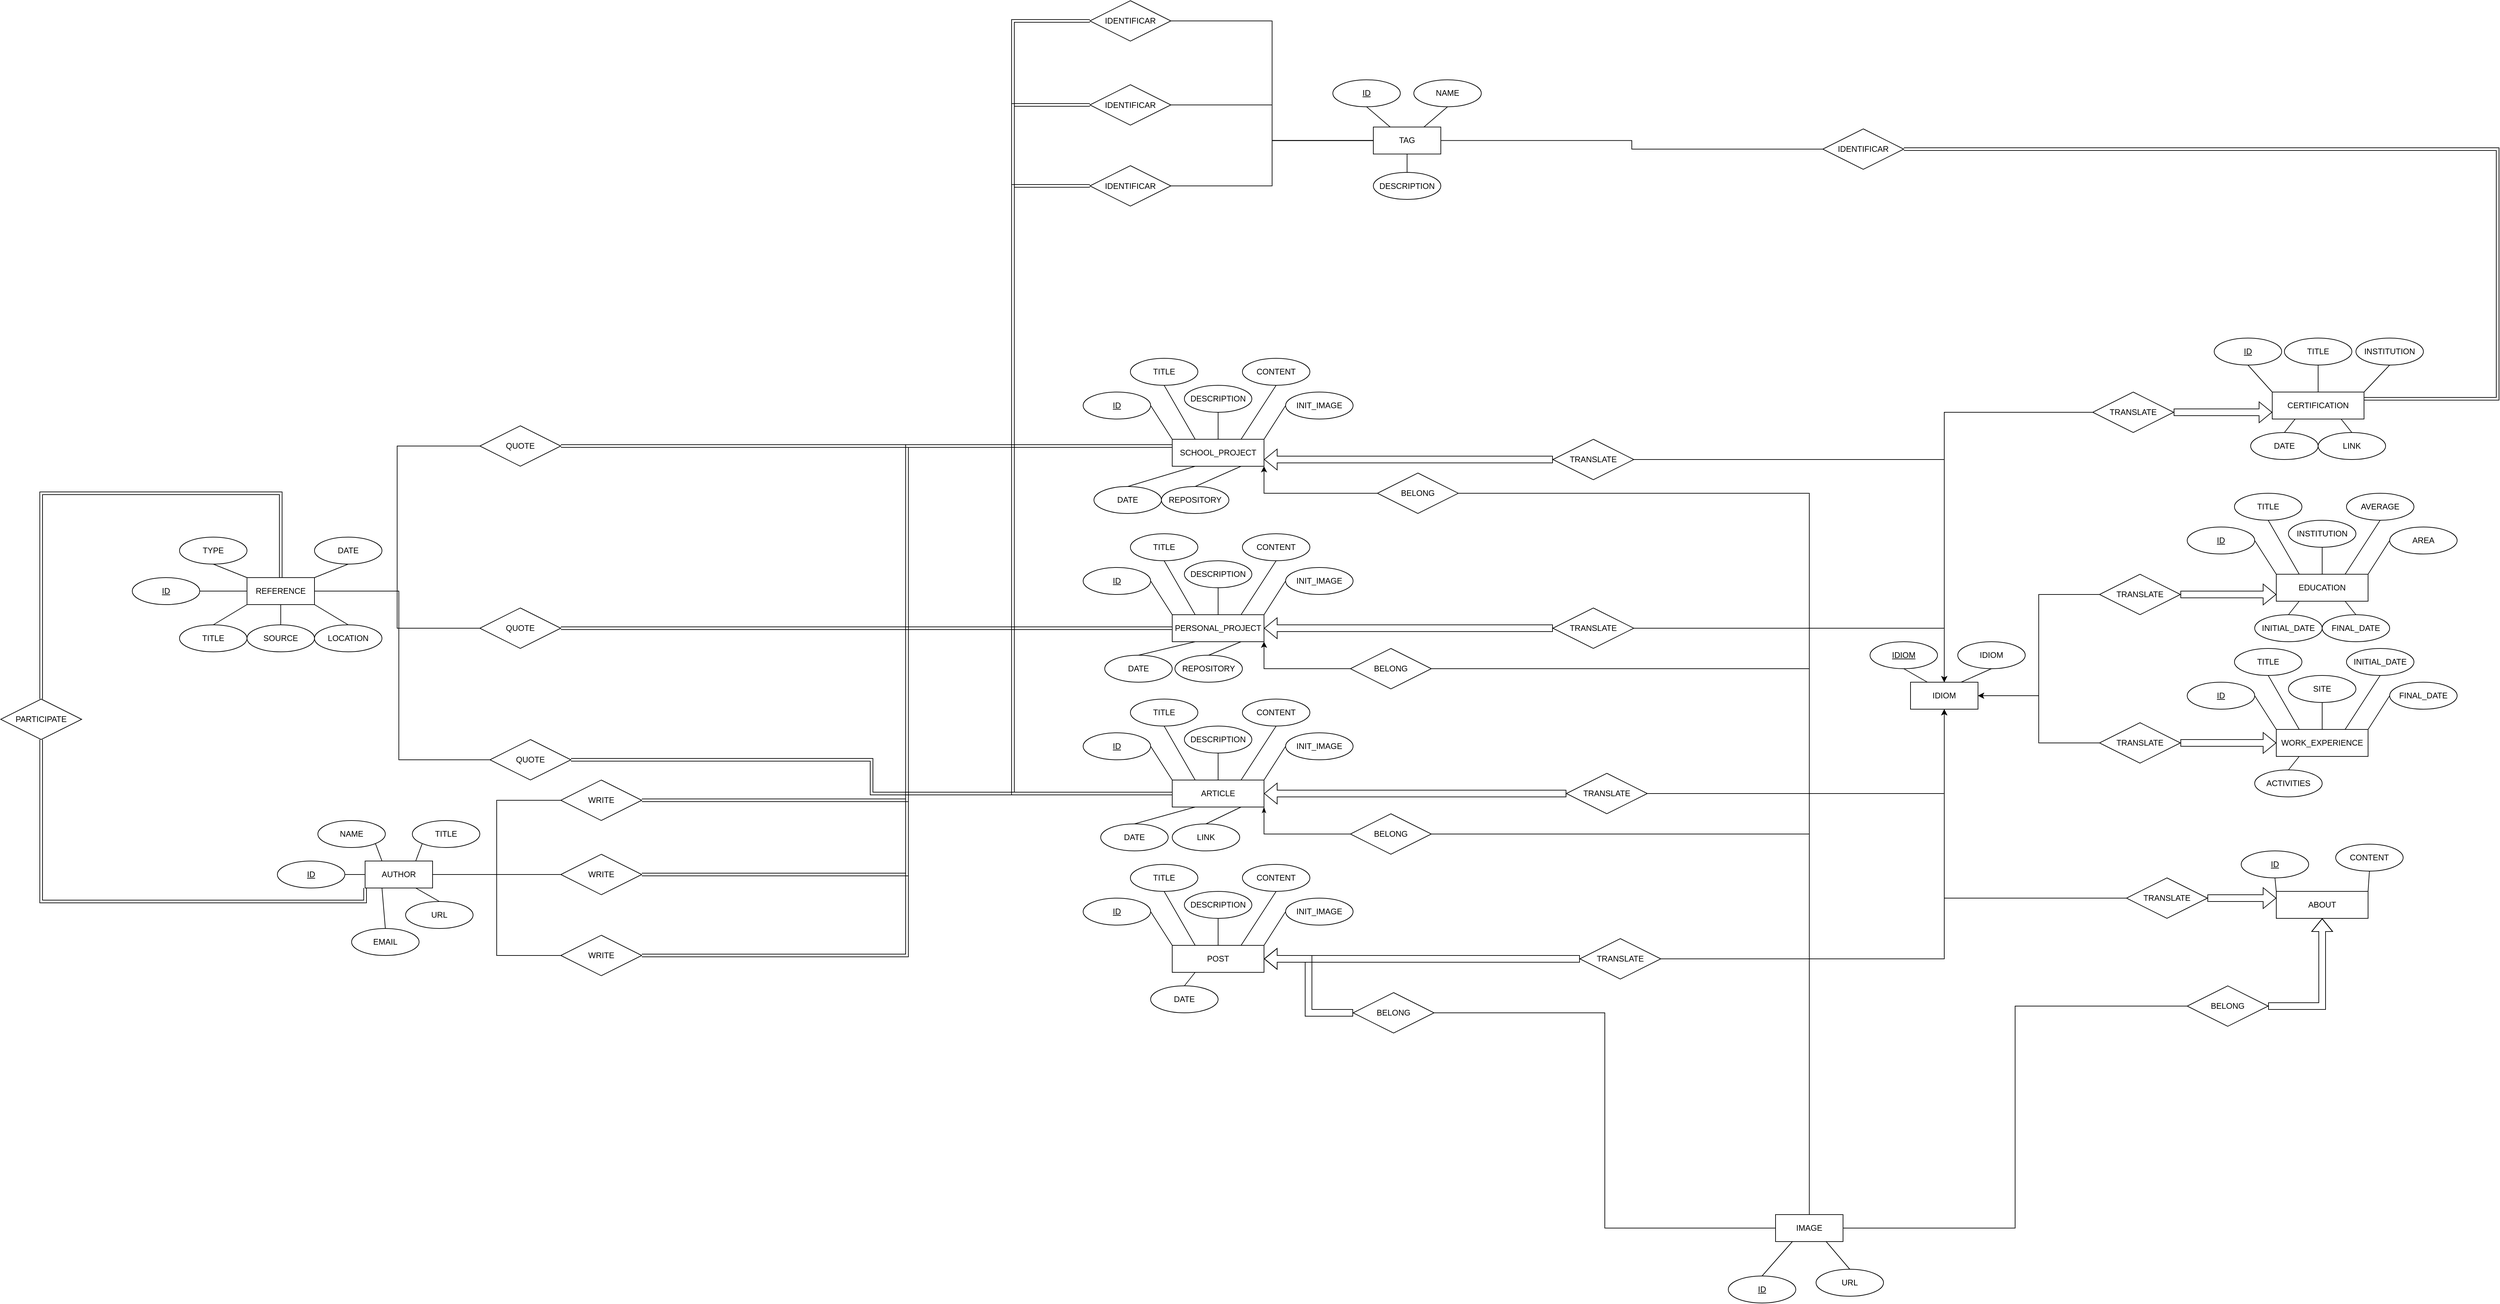 <mxfile version="21.5.1" type="google">
  <diagram name="Página-1" id="BSmFDkLImr6jwAg4htdJ">
    <mxGraphModel grid="1" page="1" gridSize="10" guides="1" tooltips="1" connect="1" arrows="1" fold="1" pageScale="1" pageWidth="827" pageHeight="1169" math="0" shadow="0">
      <root>
        <mxCell id="0" />
        <mxCell id="1" parent="0" />
        <mxCell id="WzGFnHPqga62-5LOLE94-16" style="edgeStyle=orthogonalEdgeStyle;rounded=0;orthogonalLoop=1;jettySize=auto;html=1;exitX=0.5;exitY=0;exitDx=0;exitDy=0;entryX=0.5;entryY=1;entryDx=0;entryDy=0;endArrow=none;endFill=0;" edge="1" parent="1" source="WzGFnHPqga62-5LOLE94-5" target="WzGFnHPqga62-5LOLE94-9">
          <mxGeometry relative="1" as="geometry" />
        </mxCell>
        <mxCell id="WzGFnHPqga62-5LOLE94-5" value="SCHOOL_PROJECT" style="whiteSpace=wrap;html=1;align=center;" vertex="1" parent="1">
          <mxGeometry x="-44" y="90" width="136" height="40" as="geometry" />
        </mxCell>
        <mxCell id="WzGFnHPqga62-5LOLE94-6" value="DATE" style="ellipse;whiteSpace=wrap;html=1;align=center;" vertex="1" parent="1">
          <mxGeometry x="-160" y="160" width="100" height="40" as="geometry" />
        </mxCell>
        <mxCell id="WzGFnHPqga62-5LOLE94-7" value="CONTENT" style="ellipse;whiteSpace=wrap;html=1;align=center;" vertex="1" parent="1">
          <mxGeometry x="60" y="-30" width="100" height="40" as="geometry" />
        </mxCell>
        <mxCell id="WzGFnHPqga62-5LOLE94-8" value="INIT_IMAGE" style="ellipse;whiteSpace=wrap;html=1;align=center;" vertex="1" parent="1">
          <mxGeometry x="124" y="20" width="100" height="40" as="geometry" />
        </mxCell>
        <mxCell id="WzGFnHPqga62-5LOLE94-9" value="DESCRIPTION" style="ellipse;whiteSpace=wrap;html=1;align=center;" vertex="1" parent="1">
          <mxGeometry x="-26" y="10" width="100" height="40" as="geometry" />
        </mxCell>
        <mxCell id="WzGFnHPqga62-5LOLE94-10" value="TITLE" style="ellipse;whiteSpace=wrap;html=1;align=center;" vertex="1" parent="1">
          <mxGeometry x="-106" y="-30" width="100" height="40" as="geometry" />
        </mxCell>
        <mxCell id="WzGFnHPqga62-5LOLE94-12" value="ID" style="ellipse;whiteSpace=wrap;html=1;align=center;fontStyle=4;" vertex="1" parent="1">
          <mxGeometry x="-176" y="20" width="100" height="40" as="geometry" />
        </mxCell>
        <mxCell id="WzGFnHPqga62-5LOLE94-14" value="REPOSITORY" style="ellipse;whiteSpace=wrap;html=1;align=center;" vertex="1" parent="1">
          <mxGeometry x="-60" y="160" width="100" height="40" as="geometry" />
        </mxCell>
        <mxCell id="WzGFnHPqga62-5LOLE94-22" value="" style="endArrow=none;html=1;rounded=0;exitX=0.5;exitY=1;exitDx=0;exitDy=0;entryX=0.25;entryY=0;entryDx=0;entryDy=0;" edge="1" parent="1" source="WzGFnHPqga62-5LOLE94-10" target="WzGFnHPqga62-5LOLE94-5">
          <mxGeometry relative="1" as="geometry">
            <mxPoint x="-180" y="310" as="sourcePoint" />
            <mxPoint x="-20" y="310" as="targetPoint" />
          </mxGeometry>
        </mxCell>
        <mxCell id="WzGFnHPqga62-5LOLE94-23" value="" style="endArrow=none;html=1;rounded=0;entryX=0.5;entryY=1;entryDx=0;entryDy=0;exitX=0.75;exitY=0;exitDx=0;exitDy=0;" edge="1" parent="1" source="WzGFnHPqga62-5LOLE94-5" target="WzGFnHPqga62-5LOLE94-7">
          <mxGeometry relative="1" as="geometry">
            <mxPoint x="-180" y="310" as="sourcePoint" />
            <mxPoint x="-20" y="310" as="targetPoint" />
          </mxGeometry>
        </mxCell>
        <mxCell id="WzGFnHPqga62-5LOLE94-24" value="" style="endArrow=none;html=1;rounded=0;exitX=1;exitY=0.5;exitDx=0;exitDy=0;entryX=0;entryY=0;entryDx=0;entryDy=0;" edge="1" parent="1" source="WzGFnHPqga62-5LOLE94-12" target="WzGFnHPqga62-5LOLE94-5">
          <mxGeometry relative="1" as="geometry">
            <mxPoint x="-180" y="310" as="sourcePoint" />
            <mxPoint x="-20" y="310" as="targetPoint" />
          </mxGeometry>
        </mxCell>
        <mxCell id="WzGFnHPqga62-5LOLE94-25" value="" style="endArrow=none;html=1;rounded=0;entryX=0;entryY=0.5;entryDx=0;entryDy=0;exitX=1;exitY=0;exitDx=0;exitDy=0;" edge="1" parent="1" source="WzGFnHPqga62-5LOLE94-5" target="WzGFnHPqga62-5LOLE94-8">
          <mxGeometry relative="1" as="geometry">
            <mxPoint x="-180" y="310" as="sourcePoint" />
            <mxPoint x="-20" y="310" as="targetPoint" />
          </mxGeometry>
        </mxCell>
        <mxCell id="WzGFnHPqga62-5LOLE94-26" value="" style="endArrow=none;html=1;rounded=0;entryX=0.25;entryY=1;entryDx=0;entryDy=0;exitX=0.5;exitY=0;exitDx=0;exitDy=0;" edge="1" parent="1" source="WzGFnHPqga62-5LOLE94-6" target="WzGFnHPqga62-5LOLE94-5">
          <mxGeometry relative="1" as="geometry">
            <mxPoint x="-180" y="310" as="sourcePoint" />
            <mxPoint x="-20" y="310" as="targetPoint" />
          </mxGeometry>
        </mxCell>
        <mxCell id="WzGFnHPqga62-5LOLE94-27" value="" style="endArrow=none;html=1;rounded=0;entryX=0.75;entryY=1;entryDx=0;entryDy=0;exitX=0.5;exitY=0;exitDx=0;exitDy=0;" edge="1" parent="1" source="WzGFnHPqga62-5LOLE94-14" target="WzGFnHPqga62-5LOLE94-5">
          <mxGeometry relative="1" as="geometry">
            <mxPoint x="-180" y="310" as="sourcePoint" />
            <mxPoint x="-20" y="310" as="targetPoint" />
          </mxGeometry>
        </mxCell>
        <mxCell id="WzGFnHPqga62-5LOLE94-28" style="edgeStyle=orthogonalEdgeStyle;rounded=0;orthogonalLoop=1;jettySize=auto;html=1;exitX=0.5;exitY=0;exitDx=0;exitDy=0;entryX=0.5;entryY=1;entryDx=0;entryDy=0;endArrow=none;endFill=0;" edge="1" parent="1" source="WzGFnHPqga62-5LOLE94-29" target="WzGFnHPqga62-5LOLE94-33">
          <mxGeometry relative="1" as="geometry" />
        </mxCell>
        <mxCell id="WzGFnHPqga62-5LOLE94-29" value="PERSONAL_PROJECT" style="whiteSpace=wrap;html=1;align=center;" vertex="1" parent="1">
          <mxGeometry x="-44" y="350" width="136" height="40" as="geometry" />
        </mxCell>
        <mxCell id="WzGFnHPqga62-5LOLE94-30" value="DATE" style="ellipse;whiteSpace=wrap;html=1;align=center;" vertex="1" parent="1">
          <mxGeometry x="-144" y="410" width="100" height="40" as="geometry" />
        </mxCell>
        <mxCell id="WzGFnHPqga62-5LOLE94-31" value="CONTENT" style="ellipse;whiteSpace=wrap;html=1;align=center;" vertex="1" parent="1">
          <mxGeometry x="60" y="230" width="100" height="40" as="geometry" />
        </mxCell>
        <mxCell id="WzGFnHPqga62-5LOLE94-32" value="INIT_IMAGE" style="ellipse;whiteSpace=wrap;html=1;align=center;" vertex="1" parent="1">
          <mxGeometry x="124" y="280" width="100" height="40" as="geometry" />
        </mxCell>
        <mxCell id="WzGFnHPqga62-5LOLE94-33" value="DESCRIPTION" style="ellipse;whiteSpace=wrap;html=1;align=center;" vertex="1" parent="1">
          <mxGeometry x="-26" y="270" width="100" height="40" as="geometry" />
        </mxCell>
        <mxCell id="WzGFnHPqga62-5LOLE94-34" value="TITLE" style="ellipse;whiteSpace=wrap;html=1;align=center;" vertex="1" parent="1">
          <mxGeometry x="-106" y="230" width="100" height="40" as="geometry" />
        </mxCell>
        <mxCell id="WzGFnHPqga62-5LOLE94-35" value="ID" style="ellipse;whiteSpace=wrap;html=1;align=center;fontStyle=4;" vertex="1" parent="1">
          <mxGeometry x="-176" y="280" width="100" height="40" as="geometry" />
        </mxCell>
        <mxCell id="WzGFnHPqga62-5LOLE94-36" value="REPOSITORY" style="ellipse;whiteSpace=wrap;html=1;align=center;" vertex="1" parent="1">
          <mxGeometry x="-40" y="410" width="100" height="40" as="geometry" />
        </mxCell>
        <mxCell id="WzGFnHPqga62-5LOLE94-37" value="" style="endArrow=none;html=1;rounded=0;exitX=0.5;exitY=1;exitDx=0;exitDy=0;entryX=0.25;entryY=0;entryDx=0;entryDy=0;" edge="1" parent="1" source="WzGFnHPqga62-5LOLE94-34" target="WzGFnHPqga62-5LOLE94-29">
          <mxGeometry relative="1" as="geometry">
            <mxPoint x="-180" y="570" as="sourcePoint" />
            <mxPoint x="-20" y="570" as="targetPoint" />
          </mxGeometry>
        </mxCell>
        <mxCell id="WzGFnHPqga62-5LOLE94-38" value="" style="endArrow=none;html=1;rounded=0;entryX=0.5;entryY=1;entryDx=0;entryDy=0;exitX=0.75;exitY=0;exitDx=0;exitDy=0;" edge="1" parent="1" source="WzGFnHPqga62-5LOLE94-29" target="WzGFnHPqga62-5LOLE94-31">
          <mxGeometry relative="1" as="geometry">
            <mxPoint x="-180" y="570" as="sourcePoint" />
            <mxPoint x="-20" y="570" as="targetPoint" />
          </mxGeometry>
        </mxCell>
        <mxCell id="WzGFnHPqga62-5LOLE94-39" value="" style="endArrow=none;html=1;rounded=0;exitX=1;exitY=0.5;exitDx=0;exitDy=0;entryX=0;entryY=0;entryDx=0;entryDy=0;" edge="1" parent="1" source="WzGFnHPqga62-5LOLE94-35" target="WzGFnHPqga62-5LOLE94-29">
          <mxGeometry relative="1" as="geometry">
            <mxPoint x="-180" y="570" as="sourcePoint" />
            <mxPoint x="-20" y="570" as="targetPoint" />
          </mxGeometry>
        </mxCell>
        <mxCell id="WzGFnHPqga62-5LOLE94-40" value="" style="endArrow=none;html=1;rounded=0;entryX=0;entryY=0.5;entryDx=0;entryDy=0;exitX=1;exitY=0;exitDx=0;exitDy=0;" edge="1" parent="1" source="WzGFnHPqga62-5LOLE94-29" target="WzGFnHPqga62-5LOLE94-32">
          <mxGeometry relative="1" as="geometry">
            <mxPoint x="-180" y="570" as="sourcePoint" />
            <mxPoint x="-20" y="570" as="targetPoint" />
          </mxGeometry>
        </mxCell>
        <mxCell id="WzGFnHPqga62-5LOLE94-41" value="" style="endArrow=none;html=1;rounded=0;entryX=0.25;entryY=1;entryDx=0;entryDy=0;exitX=0.5;exitY=0;exitDx=0;exitDy=0;" edge="1" parent="1" source="WzGFnHPqga62-5LOLE94-30" target="WzGFnHPqga62-5LOLE94-29">
          <mxGeometry relative="1" as="geometry">
            <mxPoint x="-180" y="570" as="sourcePoint" />
            <mxPoint x="-20" y="570" as="targetPoint" />
          </mxGeometry>
        </mxCell>
        <mxCell id="WzGFnHPqga62-5LOLE94-42" value="" style="endArrow=none;html=1;rounded=0;entryX=0.75;entryY=1;entryDx=0;entryDy=0;exitX=0.5;exitY=0;exitDx=0;exitDy=0;" edge="1" parent="1" source="WzGFnHPqga62-5LOLE94-36" target="WzGFnHPqga62-5LOLE94-29">
          <mxGeometry relative="1" as="geometry">
            <mxPoint x="-180" y="570" as="sourcePoint" />
            <mxPoint x="-20" y="570" as="targetPoint" />
          </mxGeometry>
        </mxCell>
        <mxCell id="WzGFnHPqga62-5LOLE94-44" style="edgeStyle=orthogonalEdgeStyle;rounded=0;orthogonalLoop=1;jettySize=auto;html=1;exitX=0.5;exitY=0;exitDx=0;exitDy=0;entryX=0.5;entryY=1;entryDx=0;entryDy=0;endArrow=none;endFill=0;" edge="1" parent="1" source="WzGFnHPqga62-5LOLE94-45" target="WzGFnHPqga62-5LOLE94-49">
          <mxGeometry relative="1" as="geometry" />
        </mxCell>
        <mxCell id="WzGFnHPqga62-5LOLE94-45" value="ARTICLE" style="whiteSpace=wrap;html=1;align=center;" vertex="1" parent="1">
          <mxGeometry x="-44" y="595" width="136" height="40" as="geometry" />
        </mxCell>
        <mxCell id="WzGFnHPqga62-5LOLE94-46" value="DATE" style="ellipse;whiteSpace=wrap;html=1;align=center;" vertex="1" parent="1">
          <mxGeometry x="-150" y="660" width="100" height="40" as="geometry" />
        </mxCell>
        <mxCell id="WzGFnHPqga62-5LOLE94-47" value="CONTENT" style="ellipse;whiteSpace=wrap;html=1;align=center;" vertex="1" parent="1">
          <mxGeometry x="60" y="475" width="100" height="40" as="geometry" />
        </mxCell>
        <mxCell id="WzGFnHPqga62-5LOLE94-48" value="INIT_IMAGE" style="ellipse;whiteSpace=wrap;html=1;align=center;" vertex="1" parent="1">
          <mxGeometry x="124" y="525" width="100" height="40" as="geometry" />
        </mxCell>
        <mxCell id="WzGFnHPqga62-5LOLE94-49" value="DESCRIPTION" style="ellipse;whiteSpace=wrap;html=1;align=center;" vertex="1" parent="1">
          <mxGeometry x="-26" y="515" width="100" height="40" as="geometry" />
        </mxCell>
        <mxCell id="WzGFnHPqga62-5LOLE94-50" value="TITLE" style="ellipse;whiteSpace=wrap;html=1;align=center;" vertex="1" parent="1">
          <mxGeometry x="-106" y="475" width="100" height="40" as="geometry" />
        </mxCell>
        <mxCell id="WzGFnHPqga62-5LOLE94-51" value="ID" style="ellipse;whiteSpace=wrap;html=1;align=center;fontStyle=4;" vertex="1" parent="1">
          <mxGeometry x="-176" y="525" width="100" height="40" as="geometry" />
        </mxCell>
        <mxCell id="WzGFnHPqga62-5LOLE94-52" value="LINK" style="ellipse;whiteSpace=wrap;html=1;align=center;" vertex="1" parent="1">
          <mxGeometry x="-44" y="660" width="100" height="40" as="geometry" />
        </mxCell>
        <mxCell id="WzGFnHPqga62-5LOLE94-53" value="" style="endArrow=none;html=1;rounded=0;exitX=0.5;exitY=1;exitDx=0;exitDy=0;entryX=0.25;entryY=0;entryDx=0;entryDy=0;" edge="1" parent="1" source="WzGFnHPqga62-5LOLE94-50" target="WzGFnHPqga62-5LOLE94-45">
          <mxGeometry relative="1" as="geometry">
            <mxPoint x="-180" y="815" as="sourcePoint" />
            <mxPoint x="-20" y="815" as="targetPoint" />
          </mxGeometry>
        </mxCell>
        <mxCell id="WzGFnHPqga62-5LOLE94-54" value="" style="endArrow=none;html=1;rounded=0;entryX=0.5;entryY=1;entryDx=0;entryDy=0;exitX=0.75;exitY=0;exitDx=0;exitDy=0;" edge="1" parent="1" source="WzGFnHPqga62-5LOLE94-45" target="WzGFnHPqga62-5LOLE94-47">
          <mxGeometry relative="1" as="geometry">
            <mxPoint x="-180" y="815" as="sourcePoint" />
            <mxPoint x="-20" y="815" as="targetPoint" />
          </mxGeometry>
        </mxCell>
        <mxCell id="WzGFnHPqga62-5LOLE94-55" value="" style="endArrow=none;html=1;rounded=0;exitX=1;exitY=0.5;exitDx=0;exitDy=0;entryX=0;entryY=0;entryDx=0;entryDy=0;" edge="1" parent="1" source="WzGFnHPqga62-5LOLE94-51" target="WzGFnHPqga62-5LOLE94-45">
          <mxGeometry relative="1" as="geometry">
            <mxPoint x="-180" y="815" as="sourcePoint" />
            <mxPoint x="-20" y="815" as="targetPoint" />
          </mxGeometry>
        </mxCell>
        <mxCell id="WzGFnHPqga62-5LOLE94-56" value="" style="endArrow=none;html=1;rounded=0;entryX=0;entryY=0.5;entryDx=0;entryDy=0;exitX=1;exitY=0;exitDx=0;exitDy=0;" edge="1" parent="1" source="WzGFnHPqga62-5LOLE94-45" target="WzGFnHPqga62-5LOLE94-48">
          <mxGeometry relative="1" as="geometry">
            <mxPoint x="-180" y="815" as="sourcePoint" />
            <mxPoint x="-20" y="815" as="targetPoint" />
          </mxGeometry>
        </mxCell>
        <mxCell id="WzGFnHPqga62-5LOLE94-57" value="" style="endArrow=none;html=1;rounded=0;entryX=0.25;entryY=1;entryDx=0;entryDy=0;exitX=0.5;exitY=0;exitDx=0;exitDy=0;" edge="1" parent="1" source="WzGFnHPqga62-5LOLE94-46" target="WzGFnHPqga62-5LOLE94-45">
          <mxGeometry relative="1" as="geometry">
            <mxPoint x="-180" y="815" as="sourcePoint" />
            <mxPoint x="-20" y="815" as="targetPoint" />
          </mxGeometry>
        </mxCell>
        <mxCell id="WzGFnHPqga62-5LOLE94-58" value="" style="endArrow=none;html=1;rounded=0;entryX=0.75;entryY=1;entryDx=0;entryDy=0;exitX=0.5;exitY=0;exitDx=0;exitDy=0;" edge="1" parent="1" source="WzGFnHPqga62-5LOLE94-52" target="WzGFnHPqga62-5LOLE94-45">
          <mxGeometry relative="1" as="geometry">
            <mxPoint x="-180" y="815" as="sourcePoint" />
            <mxPoint x="-20" y="815" as="targetPoint" />
          </mxGeometry>
        </mxCell>
        <mxCell id="WzGFnHPqga62-5LOLE94-59" style="edgeStyle=orthogonalEdgeStyle;rounded=0;orthogonalLoop=1;jettySize=auto;html=1;exitX=0.5;exitY=0;exitDx=0;exitDy=0;entryX=0.5;entryY=1;entryDx=0;entryDy=0;endArrow=none;endFill=0;" edge="1" parent="1" source="WzGFnHPqga62-5LOLE94-60" target="WzGFnHPqga62-5LOLE94-64">
          <mxGeometry relative="1" as="geometry" />
        </mxCell>
        <mxCell id="WzGFnHPqga62-5LOLE94-60" value="CERTIFICATION" style="whiteSpace=wrap;html=1;align=center;" vertex="1" parent="1">
          <mxGeometry x="1586" y="20" width="136" height="40" as="geometry" />
        </mxCell>
        <mxCell id="WzGFnHPqga62-5LOLE94-61" value="DATE" style="ellipse;whiteSpace=wrap;html=1;align=center;" vertex="1" parent="1">
          <mxGeometry x="1554" y="80" width="100" height="40" as="geometry" />
        </mxCell>
        <mxCell id="WzGFnHPqga62-5LOLE94-63" value="INSTITUTION" style="ellipse;whiteSpace=wrap;html=1;align=center;" vertex="1" parent="1">
          <mxGeometry x="1710" y="-60" width="100" height="40" as="geometry" />
        </mxCell>
        <mxCell id="WzGFnHPqga62-5LOLE94-64" value="TITLE" style="ellipse;whiteSpace=wrap;html=1;align=center;" vertex="1" parent="1">
          <mxGeometry x="1604" y="-60" width="100" height="40" as="geometry" />
        </mxCell>
        <mxCell id="WzGFnHPqga62-5LOLE94-66" value="ID" style="ellipse;whiteSpace=wrap;html=1;align=center;fontStyle=4;" vertex="1" parent="1">
          <mxGeometry x="1500" y="-60" width="100" height="40" as="geometry" />
        </mxCell>
        <mxCell id="WzGFnHPqga62-5LOLE94-67" value="LINK" style="ellipse;whiteSpace=wrap;html=1;align=center;" vertex="1" parent="1">
          <mxGeometry x="1654" y="80" width="100" height="40" as="geometry" />
        </mxCell>
        <mxCell id="WzGFnHPqga62-5LOLE94-70" value="" style="endArrow=none;html=1;rounded=0;exitX=0.5;exitY=1;exitDx=0;exitDy=0;entryX=0;entryY=0;entryDx=0;entryDy=0;" edge="1" parent="1" source="WzGFnHPqga62-5LOLE94-66" target="WzGFnHPqga62-5LOLE94-60">
          <mxGeometry relative="1" as="geometry">
            <mxPoint x="1450" y="240" as="sourcePoint" />
            <mxPoint x="1610" y="240" as="targetPoint" />
          </mxGeometry>
        </mxCell>
        <mxCell id="WzGFnHPqga62-5LOLE94-71" value="" style="endArrow=none;html=1;rounded=0;entryX=0.5;entryY=1;entryDx=0;entryDy=0;exitX=1;exitY=0;exitDx=0;exitDy=0;" edge="1" parent="1" source="WzGFnHPqga62-5LOLE94-60" target="WzGFnHPqga62-5LOLE94-63">
          <mxGeometry relative="1" as="geometry">
            <mxPoint x="1450" y="240" as="sourcePoint" />
            <mxPoint x="1610" y="240" as="targetPoint" />
          </mxGeometry>
        </mxCell>
        <mxCell id="WzGFnHPqga62-5LOLE94-72" value="" style="endArrow=none;html=1;rounded=0;entryX=0.25;entryY=1;entryDx=0;entryDy=0;exitX=0.5;exitY=0;exitDx=0;exitDy=0;" edge="1" parent="1" source="WzGFnHPqga62-5LOLE94-61" target="WzGFnHPqga62-5LOLE94-60">
          <mxGeometry relative="1" as="geometry">
            <mxPoint x="1450" y="240" as="sourcePoint" />
            <mxPoint x="1610" y="240" as="targetPoint" />
          </mxGeometry>
        </mxCell>
        <mxCell id="WzGFnHPqga62-5LOLE94-73" value="" style="endArrow=none;html=1;rounded=0;entryX=0.75;entryY=1;entryDx=0;entryDy=0;exitX=0.5;exitY=0;exitDx=0;exitDy=0;" edge="1" parent="1" source="WzGFnHPqga62-5LOLE94-67" target="WzGFnHPqga62-5LOLE94-60">
          <mxGeometry relative="1" as="geometry">
            <mxPoint x="1450" y="240" as="sourcePoint" />
            <mxPoint x="1610" y="240" as="targetPoint" />
          </mxGeometry>
        </mxCell>
        <mxCell id="WzGFnHPqga62-5LOLE94-74" style="edgeStyle=orthogonalEdgeStyle;rounded=0;orthogonalLoop=1;jettySize=auto;html=1;exitX=0.5;exitY=0;exitDx=0;exitDy=0;entryX=0.5;entryY=1;entryDx=0;entryDy=0;endArrow=none;endFill=0;" edge="1" parent="1" source="WzGFnHPqga62-5LOLE94-75" target="WzGFnHPqga62-5LOLE94-79">
          <mxGeometry relative="1" as="geometry" />
        </mxCell>
        <mxCell id="WzGFnHPqga62-5LOLE94-75" value="POST" style="whiteSpace=wrap;html=1;align=center;" vertex="1" parent="1">
          <mxGeometry x="-44" y="840" width="136" height="40" as="geometry" />
        </mxCell>
        <mxCell id="WzGFnHPqga62-5LOLE94-76" value="DATE" style="ellipse;whiteSpace=wrap;html=1;align=center;" vertex="1" parent="1">
          <mxGeometry x="-76" y="900" width="100" height="40" as="geometry" />
        </mxCell>
        <mxCell id="WzGFnHPqga62-5LOLE94-77" value="CONTENT" style="ellipse;whiteSpace=wrap;html=1;align=center;" vertex="1" parent="1">
          <mxGeometry x="60" y="720" width="100" height="40" as="geometry" />
        </mxCell>
        <mxCell id="WzGFnHPqga62-5LOLE94-78" value="INIT_IMAGE" style="ellipse;whiteSpace=wrap;html=1;align=center;" vertex="1" parent="1">
          <mxGeometry x="124" y="770" width="100" height="40" as="geometry" />
        </mxCell>
        <mxCell id="WzGFnHPqga62-5LOLE94-79" value="DESCRIPTION" style="ellipse;whiteSpace=wrap;html=1;align=center;" vertex="1" parent="1">
          <mxGeometry x="-26" y="760" width="100" height="40" as="geometry" />
        </mxCell>
        <mxCell id="WzGFnHPqga62-5LOLE94-80" value="TITLE" style="ellipse;whiteSpace=wrap;html=1;align=center;" vertex="1" parent="1">
          <mxGeometry x="-106" y="720" width="100" height="40" as="geometry" />
        </mxCell>
        <mxCell id="WzGFnHPqga62-5LOLE94-81" value="ID" style="ellipse;whiteSpace=wrap;html=1;align=center;fontStyle=4;" vertex="1" parent="1">
          <mxGeometry x="-176" y="770" width="100" height="40" as="geometry" />
        </mxCell>
        <mxCell id="WzGFnHPqga62-5LOLE94-83" value="" style="endArrow=none;html=1;rounded=0;exitX=0.5;exitY=1;exitDx=0;exitDy=0;entryX=0.25;entryY=0;entryDx=0;entryDy=0;" edge="1" parent="1" source="WzGFnHPqga62-5LOLE94-80" target="WzGFnHPqga62-5LOLE94-75">
          <mxGeometry relative="1" as="geometry">
            <mxPoint x="-180" y="1060" as="sourcePoint" />
            <mxPoint x="-20" y="1060" as="targetPoint" />
          </mxGeometry>
        </mxCell>
        <mxCell id="WzGFnHPqga62-5LOLE94-84" value="" style="endArrow=none;html=1;rounded=0;entryX=0.5;entryY=1;entryDx=0;entryDy=0;exitX=0.75;exitY=0;exitDx=0;exitDy=0;" edge="1" parent="1" source="WzGFnHPqga62-5LOLE94-75" target="WzGFnHPqga62-5LOLE94-77">
          <mxGeometry relative="1" as="geometry">
            <mxPoint x="-180" y="1060" as="sourcePoint" />
            <mxPoint x="-20" y="1060" as="targetPoint" />
          </mxGeometry>
        </mxCell>
        <mxCell id="WzGFnHPqga62-5LOLE94-85" value="" style="endArrow=none;html=1;rounded=0;exitX=1;exitY=0.5;exitDx=0;exitDy=0;entryX=0;entryY=0;entryDx=0;entryDy=0;" edge="1" parent="1" source="WzGFnHPqga62-5LOLE94-81" target="WzGFnHPqga62-5LOLE94-75">
          <mxGeometry relative="1" as="geometry">
            <mxPoint x="-180" y="1060" as="sourcePoint" />
            <mxPoint x="-20" y="1060" as="targetPoint" />
          </mxGeometry>
        </mxCell>
        <mxCell id="WzGFnHPqga62-5LOLE94-86" value="" style="endArrow=none;html=1;rounded=0;entryX=0;entryY=0.5;entryDx=0;entryDy=0;exitX=1;exitY=0;exitDx=0;exitDy=0;" edge="1" parent="1" source="WzGFnHPqga62-5LOLE94-75" target="WzGFnHPqga62-5LOLE94-78">
          <mxGeometry relative="1" as="geometry">
            <mxPoint x="-180" y="1060" as="sourcePoint" />
            <mxPoint x="-20" y="1060" as="targetPoint" />
          </mxGeometry>
        </mxCell>
        <mxCell id="WzGFnHPqga62-5LOLE94-87" value="" style="endArrow=none;html=1;rounded=0;entryX=0.25;entryY=1;entryDx=0;entryDy=0;exitX=0.5;exitY=0;exitDx=0;exitDy=0;" edge="1" parent="1" source="WzGFnHPqga62-5LOLE94-76" target="WzGFnHPqga62-5LOLE94-75">
          <mxGeometry relative="1" as="geometry">
            <mxPoint x="-180" y="1060" as="sourcePoint" />
            <mxPoint x="-20" y="1060" as="targetPoint" />
          </mxGeometry>
        </mxCell>
        <mxCell id="PPZBpviqJP9HBHw-S2R_-12" style="edgeStyle=orthogonalEdgeStyle;rounded=0;orthogonalLoop=1;jettySize=auto;html=1;exitX=0.5;exitY=0;exitDx=0;exitDy=0;entryX=0.5;entryY=1;entryDx=0;entryDy=0;endArrow=none;endFill=0;" edge="1" parent="1" source="PPZBpviqJP9HBHw-S2R_-13" target="PPZBpviqJP9HBHw-S2R_-17">
          <mxGeometry relative="1" as="geometry" />
        </mxCell>
        <mxCell id="PPZBpviqJP9HBHw-S2R_-13" value="EDUCATION" style="whiteSpace=wrap;html=1;align=center;" vertex="1" parent="1">
          <mxGeometry x="1592" y="290" width="136" height="40" as="geometry" />
        </mxCell>
        <mxCell id="PPZBpviqJP9HBHw-S2R_-14" value="INITIAL_DATE" style="ellipse;whiteSpace=wrap;html=1;align=center;" vertex="1" parent="1">
          <mxGeometry x="1560" y="350" width="100" height="40" as="geometry" />
        </mxCell>
        <mxCell id="PPZBpviqJP9HBHw-S2R_-15" value="AVERAGE" style="ellipse;whiteSpace=wrap;html=1;align=center;" vertex="1" parent="1">
          <mxGeometry x="1696" y="170" width="100" height="40" as="geometry" />
        </mxCell>
        <mxCell id="PPZBpviqJP9HBHw-S2R_-16" value="AREA" style="ellipse;whiteSpace=wrap;html=1;align=center;" vertex="1" parent="1">
          <mxGeometry x="1760" y="220" width="100" height="40" as="geometry" />
        </mxCell>
        <mxCell id="PPZBpviqJP9HBHw-S2R_-17" value="INSTITUTION" style="ellipse;whiteSpace=wrap;html=1;align=center;" vertex="1" parent="1">
          <mxGeometry x="1610" y="210" width="100" height="40" as="geometry" />
        </mxCell>
        <mxCell id="PPZBpviqJP9HBHw-S2R_-18" value="TITLE" style="ellipse;whiteSpace=wrap;html=1;align=center;" vertex="1" parent="1">
          <mxGeometry x="1530" y="170" width="100" height="40" as="geometry" />
        </mxCell>
        <mxCell id="PPZBpviqJP9HBHw-S2R_-19" value="ID" style="ellipse;whiteSpace=wrap;html=1;align=center;fontStyle=4;" vertex="1" parent="1">
          <mxGeometry x="1460" y="220" width="100" height="40" as="geometry" />
        </mxCell>
        <mxCell id="PPZBpviqJP9HBHw-S2R_-20" value="FINAL_DATE" style="ellipse;whiteSpace=wrap;html=1;align=center;" vertex="1" parent="1">
          <mxGeometry x="1660" y="350" width="100" height="40" as="geometry" />
        </mxCell>
        <mxCell id="PPZBpviqJP9HBHw-S2R_-21" value="" style="endArrow=none;html=1;rounded=0;exitX=0.5;exitY=1;exitDx=0;exitDy=0;entryX=0.25;entryY=0;entryDx=0;entryDy=0;" edge="1" parent="1" source="PPZBpviqJP9HBHw-S2R_-18" target="PPZBpviqJP9HBHw-S2R_-13">
          <mxGeometry relative="1" as="geometry">
            <mxPoint x="1456" y="510" as="sourcePoint" />
            <mxPoint x="1616" y="510" as="targetPoint" />
          </mxGeometry>
        </mxCell>
        <mxCell id="PPZBpviqJP9HBHw-S2R_-22" value="" style="endArrow=none;html=1;rounded=0;entryX=0.5;entryY=1;entryDx=0;entryDy=0;exitX=0.75;exitY=0;exitDx=0;exitDy=0;" edge="1" parent="1" source="PPZBpviqJP9HBHw-S2R_-13" target="PPZBpviqJP9HBHw-S2R_-15">
          <mxGeometry relative="1" as="geometry">
            <mxPoint x="1456" y="510" as="sourcePoint" />
            <mxPoint x="1616" y="510" as="targetPoint" />
          </mxGeometry>
        </mxCell>
        <mxCell id="PPZBpviqJP9HBHw-S2R_-23" value="" style="endArrow=none;html=1;rounded=0;exitX=1;exitY=0.5;exitDx=0;exitDy=0;entryX=0;entryY=0;entryDx=0;entryDy=0;" edge="1" parent="1" source="PPZBpviqJP9HBHw-S2R_-19" target="PPZBpviqJP9HBHw-S2R_-13">
          <mxGeometry relative="1" as="geometry">
            <mxPoint x="1456" y="510" as="sourcePoint" />
            <mxPoint x="1616" y="510" as="targetPoint" />
          </mxGeometry>
        </mxCell>
        <mxCell id="PPZBpviqJP9HBHw-S2R_-24" value="" style="endArrow=none;html=1;rounded=0;entryX=0;entryY=0.5;entryDx=0;entryDy=0;exitX=1;exitY=0;exitDx=0;exitDy=0;" edge="1" parent="1" source="PPZBpviqJP9HBHw-S2R_-13" target="PPZBpviqJP9HBHw-S2R_-16">
          <mxGeometry relative="1" as="geometry">
            <mxPoint x="1456" y="510" as="sourcePoint" />
            <mxPoint x="1616" y="510" as="targetPoint" />
          </mxGeometry>
        </mxCell>
        <mxCell id="PPZBpviqJP9HBHw-S2R_-25" value="" style="endArrow=none;html=1;rounded=0;entryX=0.25;entryY=1;entryDx=0;entryDy=0;exitX=0.5;exitY=0;exitDx=0;exitDy=0;" edge="1" parent="1" source="PPZBpviqJP9HBHw-S2R_-14" target="PPZBpviqJP9HBHw-S2R_-13">
          <mxGeometry relative="1" as="geometry">
            <mxPoint x="1456" y="510" as="sourcePoint" />
            <mxPoint x="1616" y="510" as="targetPoint" />
          </mxGeometry>
        </mxCell>
        <mxCell id="PPZBpviqJP9HBHw-S2R_-26" value="" style="endArrow=none;html=1;rounded=0;entryX=0.75;entryY=1;entryDx=0;entryDy=0;exitX=0.5;exitY=0;exitDx=0;exitDy=0;" edge="1" parent="1" source="PPZBpviqJP9HBHw-S2R_-20" target="PPZBpviqJP9HBHw-S2R_-13">
          <mxGeometry relative="1" as="geometry">
            <mxPoint x="1456" y="510" as="sourcePoint" />
            <mxPoint x="1616" y="510" as="targetPoint" />
          </mxGeometry>
        </mxCell>
        <mxCell id="PPZBpviqJP9HBHw-S2R_-27" style="edgeStyle=orthogonalEdgeStyle;rounded=0;orthogonalLoop=1;jettySize=auto;html=1;exitX=0.5;exitY=0;exitDx=0;exitDy=0;entryX=0.5;entryY=1;entryDx=0;entryDy=0;endArrow=none;endFill=0;" edge="1" parent="1" source="PPZBpviqJP9HBHw-S2R_-28" target="PPZBpviqJP9HBHw-S2R_-32">
          <mxGeometry relative="1" as="geometry" />
        </mxCell>
        <mxCell id="PPZBpviqJP9HBHw-S2R_-28" value="WORK_EXPERIENCE" style="whiteSpace=wrap;html=1;align=center;" vertex="1" parent="1">
          <mxGeometry x="1592" y="520" width="136" height="40" as="geometry" />
        </mxCell>
        <mxCell id="PPZBpviqJP9HBHw-S2R_-29" value="ACTIVITIES" style="ellipse;whiteSpace=wrap;html=1;align=center;" vertex="1" parent="1">
          <mxGeometry x="1560" y="580" width="100" height="40" as="geometry" />
        </mxCell>
        <mxCell id="PPZBpviqJP9HBHw-S2R_-30" value="INITIAL_DATE" style="ellipse;whiteSpace=wrap;html=1;align=center;" vertex="1" parent="1">
          <mxGeometry x="1696" y="400" width="100" height="40" as="geometry" />
        </mxCell>
        <mxCell id="PPZBpviqJP9HBHw-S2R_-31" value="FINAL_DATE" style="ellipse;whiteSpace=wrap;html=1;align=center;" vertex="1" parent="1">
          <mxGeometry x="1760" y="450" width="100" height="40" as="geometry" />
        </mxCell>
        <mxCell id="PPZBpviqJP9HBHw-S2R_-32" value="SITE" style="ellipse;whiteSpace=wrap;html=1;align=center;" vertex="1" parent="1">
          <mxGeometry x="1610" y="440" width="100" height="40" as="geometry" />
        </mxCell>
        <mxCell id="PPZBpviqJP9HBHw-S2R_-33" value="TITLE" style="ellipse;whiteSpace=wrap;html=1;align=center;" vertex="1" parent="1">
          <mxGeometry x="1530" y="400" width="100" height="40" as="geometry" />
        </mxCell>
        <mxCell id="PPZBpviqJP9HBHw-S2R_-34" value="ID" style="ellipse;whiteSpace=wrap;html=1;align=center;fontStyle=4;" vertex="1" parent="1">
          <mxGeometry x="1460" y="450" width="100" height="40" as="geometry" />
        </mxCell>
        <mxCell id="PPZBpviqJP9HBHw-S2R_-36" value="" style="endArrow=none;html=1;rounded=0;exitX=0.5;exitY=1;exitDx=0;exitDy=0;entryX=0.25;entryY=0;entryDx=0;entryDy=0;" edge="1" parent="1" source="PPZBpviqJP9HBHw-S2R_-33" target="PPZBpviqJP9HBHw-S2R_-28">
          <mxGeometry relative="1" as="geometry">
            <mxPoint x="1456" y="740" as="sourcePoint" />
            <mxPoint x="1616" y="740" as="targetPoint" />
          </mxGeometry>
        </mxCell>
        <mxCell id="PPZBpviqJP9HBHw-S2R_-37" value="" style="endArrow=none;html=1;rounded=0;entryX=0.5;entryY=1;entryDx=0;entryDy=0;exitX=0.75;exitY=0;exitDx=0;exitDy=0;" edge="1" parent="1" source="PPZBpviqJP9HBHw-S2R_-28" target="PPZBpviqJP9HBHw-S2R_-30">
          <mxGeometry relative="1" as="geometry">
            <mxPoint x="1456" y="740" as="sourcePoint" />
            <mxPoint x="1616" y="740" as="targetPoint" />
          </mxGeometry>
        </mxCell>
        <mxCell id="PPZBpviqJP9HBHw-S2R_-38" value="" style="endArrow=none;html=1;rounded=0;exitX=1;exitY=0.5;exitDx=0;exitDy=0;entryX=0;entryY=0;entryDx=0;entryDy=0;" edge="1" parent="1" source="PPZBpviqJP9HBHw-S2R_-34" target="PPZBpviqJP9HBHw-S2R_-28">
          <mxGeometry relative="1" as="geometry">
            <mxPoint x="1456" y="740" as="sourcePoint" />
            <mxPoint x="1616" y="740" as="targetPoint" />
          </mxGeometry>
        </mxCell>
        <mxCell id="PPZBpviqJP9HBHw-S2R_-39" value="" style="endArrow=none;html=1;rounded=0;entryX=0;entryY=0.5;entryDx=0;entryDy=0;exitX=1;exitY=0;exitDx=0;exitDy=0;" edge="1" parent="1" source="PPZBpviqJP9HBHw-S2R_-28" target="PPZBpviqJP9HBHw-S2R_-31">
          <mxGeometry relative="1" as="geometry">
            <mxPoint x="1456" y="740" as="sourcePoint" />
            <mxPoint x="1616" y="740" as="targetPoint" />
          </mxGeometry>
        </mxCell>
        <mxCell id="PPZBpviqJP9HBHw-S2R_-40" value="" style="endArrow=none;html=1;rounded=0;entryX=0.25;entryY=1;entryDx=0;entryDy=0;exitX=0.5;exitY=0;exitDx=0;exitDy=0;" edge="1" parent="1" source="PPZBpviqJP9HBHw-S2R_-29" target="PPZBpviqJP9HBHw-S2R_-28">
          <mxGeometry relative="1" as="geometry">
            <mxPoint x="1456" y="740" as="sourcePoint" />
            <mxPoint x="1616" y="740" as="targetPoint" />
          </mxGeometry>
        </mxCell>
        <mxCell id="PPZBpviqJP9HBHw-S2R_-43" value="ABOUT" style="whiteSpace=wrap;html=1;align=center;" vertex="1" parent="1">
          <mxGeometry x="1592" y="760" width="136" height="40" as="geometry" />
        </mxCell>
        <mxCell id="PPZBpviqJP9HBHw-S2R_-46" value="CONTENT" style="ellipse;whiteSpace=wrap;html=1;align=center;" vertex="1" parent="1">
          <mxGeometry x="1680" y="690" width="100" height="40" as="geometry" />
        </mxCell>
        <mxCell id="PPZBpviqJP9HBHw-S2R_-49" value="ID" style="ellipse;whiteSpace=wrap;html=1;align=center;fontStyle=4;" vertex="1" parent="1">
          <mxGeometry x="1540" y="700" width="100" height="40" as="geometry" />
        </mxCell>
        <mxCell id="PPZBpviqJP9HBHw-S2R_-53" value="" style="endArrow=none;html=1;rounded=0;exitX=0.5;exitY=1;exitDx=0;exitDy=0;entryX=0;entryY=0;entryDx=0;entryDy=0;" edge="1" parent="1" source="PPZBpviqJP9HBHw-S2R_-49" target="PPZBpviqJP9HBHw-S2R_-43">
          <mxGeometry relative="1" as="geometry">
            <mxPoint x="1456" y="980" as="sourcePoint" />
            <mxPoint x="1616" y="980" as="targetPoint" />
          </mxGeometry>
        </mxCell>
        <mxCell id="PPZBpviqJP9HBHw-S2R_-54" value="" style="endArrow=none;html=1;rounded=0;entryX=0.5;entryY=1;entryDx=0;entryDy=0;exitX=1;exitY=0;exitDx=0;exitDy=0;" edge="1" parent="1" source="PPZBpviqJP9HBHw-S2R_-43" target="PPZBpviqJP9HBHw-S2R_-46">
          <mxGeometry relative="1" as="geometry">
            <mxPoint x="1456" y="980" as="sourcePoint" />
            <mxPoint x="1616" y="980" as="targetPoint" />
          </mxGeometry>
        </mxCell>
        <mxCell id="PPZBpviqJP9HBHw-S2R_-57" value="IDIOM" style="whiteSpace=wrap;html=1;align=center;" vertex="1" parent="1">
          <mxGeometry x="1050" y="450" width="100" height="40" as="geometry" />
        </mxCell>
        <mxCell id="PPZBpviqJP9HBHw-S2R_-58" value="IDIOM" style="ellipse;whiteSpace=wrap;html=1;align=center;" vertex="1" parent="1">
          <mxGeometry x="1120" y="390" width="100" height="40" as="geometry" />
        </mxCell>
        <mxCell id="PPZBpviqJP9HBHw-S2R_-59" value="IDIOM" style="ellipse;whiteSpace=wrap;html=1;align=center;fontStyle=4;" vertex="1" parent="1">
          <mxGeometry x="990" y="390" width="100" height="40" as="geometry" />
        </mxCell>
        <mxCell id="PPZBpviqJP9HBHw-S2R_-61" value="" style="endArrow=none;html=1;rounded=0;exitX=0.5;exitY=1;exitDx=0;exitDy=0;entryX=0.75;entryY=0;entryDx=0;entryDy=0;" edge="1" parent="1" source="PPZBpviqJP9HBHw-S2R_-58" target="PPZBpviqJP9HBHw-S2R_-57">
          <mxGeometry relative="1" as="geometry">
            <mxPoint x="1500" y="460" as="sourcePoint" />
            <mxPoint x="1660" y="460" as="targetPoint" />
          </mxGeometry>
        </mxCell>
        <mxCell id="PPZBpviqJP9HBHw-S2R_-62" value="" style="endArrow=none;html=1;rounded=0;exitX=0.5;exitY=1;exitDx=0;exitDy=0;entryX=0.25;entryY=0;entryDx=0;entryDy=0;" edge="1" parent="1" source="PPZBpviqJP9HBHw-S2R_-59" target="PPZBpviqJP9HBHw-S2R_-57">
          <mxGeometry relative="1" as="geometry">
            <mxPoint x="1500" y="460" as="sourcePoint" />
            <mxPoint x="1660" y="460" as="targetPoint" />
          </mxGeometry>
        </mxCell>
        <mxCell id="PPZBpviqJP9HBHw-S2R_-205" style="edgeStyle=orthogonalEdgeStyle;rounded=0;orthogonalLoop=1;jettySize=auto;html=1;exitX=1;exitY=0.5;exitDx=0;exitDy=0;entryX=0;entryY=0.5;entryDx=0;entryDy=0;endArrow=none;endFill=0;" edge="1" parent="1" source="PPZBpviqJP9HBHw-S2R_-63" target="PPZBpviqJP9HBHw-S2R_-190">
          <mxGeometry relative="1" as="geometry" />
        </mxCell>
        <mxCell id="PPZBpviqJP9HBHw-S2R_-63" value="TAG" style="whiteSpace=wrap;html=1;align=center;" vertex="1" parent="1">
          <mxGeometry x="254" y="-372.75" width="100" height="40" as="geometry" />
        </mxCell>
        <mxCell id="PPZBpviqJP9HBHw-S2R_-207" style="edgeStyle=orthogonalEdgeStyle;rounded=0;orthogonalLoop=1;jettySize=auto;html=1;exitX=0;exitY=1;exitDx=0;exitDy=0;entryX=0.5;entryY=1;entryDx=0;entryDy=0;shape=link;" edge="1" parent="1" source="PPZBpviqJP9HBHw-S2R_-65" target="PPZBpviqJP9HBHw-S2R_-206">
          <mxGeometry relative="1" as="geometry">
            <mxPoint x="-1720" y="550" as="targetPoint" />
          </mxGeometry>
        </mxCell>
        <mxCell id="PPZBpviqJP9HBHw-S2R_-65" value="AUTHOR" style="whiteSpace=wrap;html=1;align=center;" vertex="1" parent="1">
          <mxGeometry x="-1240" y="715" width="100" height="40" as="geometry" />
        </mxCell>
        <mxCell id="PPZBpviqJP9HBHw-S2R_-66" value="REFERENCE" style="whiteSpace=wrap;html=1;align=center;" vertex="1" parent="1">
          <mxGeometry x="-1415" y="295" width="100" height="40" as="geometry" />
        </mxCell>
        <mxCell id="PPZBpviqJP9HBHw-S2R_-67" value="NAME" style="ellipse;whiteSpace=wrap;html=1;align=center;" vertex="1" parent="1">
          <mxGeometry x="314" y="-442.75" width="100" height="40" as="geometry" />
        </mxCell>
        <mxCell id="PPZBpviqJP9HBHw-S2R_-68" value="ID" style="ellipse;whiteSpace=wrap;html=1;align=center;fontStyle=4;" vertex="1" parent="1">
          <mxGeometry x="194" y="-442.75" width="100" height="40" as="geometry" />
        </mxCell>
        <mxCell id="PPZBpviqJP9HBHw-S2R_-69" value="" style="endArrow=none;html=1;rounded=0;exitX=0.5;exitY=1;exitDx=0;exitDy=0;entryX=0.75;entryY=0;entryDx=0;entryDy=0;" edge="1" parent="1" source="PPZBpviqJP9HBHw-S2R_-67" target="PPZBpviqJP9HBHw-S2R_-63">
          <mxGeometry relative="1" as="geometry">
            <mxPoint x="734" y="-322.75" as="sourcePoint" />
            <mxPoint x="894" y="-322.75" as="targetPoint" />
          </mxGeometry>
        </mxCell>
        <mxCell id="PPZBpviqJP9HBHw-S2R_-70" value="" style="endArrow=none;html=1;rounded=0;exitX=0.5;exitY=1;exitDx=0;exitDy=0;entryX=0.25;entryY=0;entryDx=0;entryDy=0;" edge="1" parent="1" source="PPZBpviqJP9HBHw-S2R_-68" target="PPZBpviqJP9HBHw-S2R_-63">
          <mxGeometry relative="1" as="geometry">
            <mxPoint x="734" y="-322.75" as="sourcePoint" />
            <mxPoint x="894" y="-322.75" as="targetPoint" />
          </mxGeometry>
        </mxCell>
        <mxCell id="PPZBpviqJP9HBHw-S2R_-71" value="IMAGE" style="whiteSpace=wrap;html=1;align=center;" vertex="1" parent="1">
          <mxGeometry x="850" y="1239" width="100" height="40" as="geometry" />
        </mxCell>
        <mxCell id="PPZBpviqJP9HBHw-S2R_-72" value="URL" style="ellipse;whiteSpace=wrap;html=1;align=center;" vertex="1" parent="1">
          <mxGeometry x="910" y="1320" width="100" height="40" as="geometry" />
        </mxCell>
        <mxCell id="PPZBpviqJP9HBHw-S2R_-73" value="ID" style="ellipse;whiteSpace=wrap;html=1;align=center;fontStyle=4;" vertex="1" parent="1">
          <mxGeometry x="780" y="1330" width="100" height="40" as="geometry" />
        </mxCell>
        <mxCell id="PPZBpviqJP9HBHw-S2R_-74" value="" style="endArrow=none;html=1;rounded=0;exitX=0.5;exitY=0;exitDx=0;exitDy=0;entryX=0.75;entryY=1;entryDx=0;entryDy=0;" edge="1" parent="1" source="PPZBpviqJP9HBHw-S2R_-72" target="PPZBpviqJP9HBHw-S2R_-71">
          <mxGeometry relative="1" as="geometry">
            <mxPoint x="1330" y="1289" as="sourcePoint" />
            <mxPoint x="1490" y="1289" as="targetPoint" />
          </mxGeometry>
        </mxCell>
        <mxCell id="PPZBpviqJP9HBHw-S2R_-75" value="" style="endArrow=none;html=1;rounded=0;exitX=0.5;exitY=0;exitDx=0;exitDy=0;entryX=0.25;entryY=1;entryDx=0;entryDy=0;" edge="1" parent="1" source="PPZBpviqJP9HBHw-S2R_-73" target="PPZBpviqJP9HBHw-S2R_-71">
          <mxGeometry relative="1" as="geometry">
            <mxPoint x="1330" y="1289" as="sourcePoint" />
            <mxPoint x="1490" y="1289" as="targetPoint" />
            <Array as="points" />
          </mxGeometry>
        </mxCell>
        <mxCell id="PPZBpviqJP9HBHw-S2R_-76" value="ID" style="ellipse;whiteSpace=wrap;html=1;align=center;fontStyle=4;" vertex="1" parent="1">
          <mxGeometry x="-1370" y="715" width="100" height="40" as="geometry" />
        </mxCell>
        <mxCell id="PPZBpviqJP9HBHw-S2R_-78" value="TITLE" style="ellipse;whiteSpace=wrap;html=1;align=center;" vertex="1" parent="1">
          <mxGeometry x="-1170" y="655" width="100" height="40" as="geometry" />
        </mxCell>
        <mxCell id="PPZBpviqJP9HBHw-S2R_-79" value="NAME" style="ellipse;whiteSpace=wrap;html=1;align=center;" vertex="1" parent="1">
          <mxGeometry x="-1310" y="655" width="100" height="40" as="geometry" />
        </mxCell>
        <mxCell id="PPZBpviqJP9HBHw-S2R_-80" value="EMAIL" style="ellipse;whiteSpace=wrap;html=1;align=center;" vertex="1" parent="1">
          <mxGeometry x="-1260" y="815" width="100" height="40" as="geometry" />
        </mxCell>
        <mxCell id="PPZBpviqJP9HBHw-S2R_-81" value="URL" style="ellipse;whiteSpace=wrap;html=1;align=center;" vertex="1" parent="1">
          <mxGeometry x="-1180" y="775" width="100" height="40" as="geometry" />
        </mxCell>
        <mxCell id="PPZBpviqJP9HBHw-S2R_-82" value="" style="endArrow=none;html=1;rounded=0;exitX=0.75;exitY=0;exitDx=0;exitDy=0;entryX=0;entryY=1;entryDx=0;entryDy=0;" edge="1" parent="1" source="PPZBpviqJP9HBHw-S2R_-65" target="PPZBpviqJP9HBHw-S2R_-78">
          <mxGeometry relative="1" as="geometry">
            <mxPoint x="-1150" y="555" as="sourcePoint" />
            <mxPoint x="-990" y="555" as="targetPoint" />
          </mxGeometry>
        </mxCell>
        <mxCell id="PPZBpviqJP9HBHw-S2R_-83" value="" style="endArrow=none;html=1;rounded=0;exitX=1;exitY=1;exitDx=0;exitDy=0;entryX=0.25;entryY=0;entryDx=0;entryDy=0;" edge="1" parent="1" source="PPZBpviqJP9HBHw-S2R_-79" target="PPZBpviqJP9HBHw-S2R_-65">
          <mxGeometry relative="1" as="geometry">
            <mxPoint x="-1150" y="555" as="sourcePoint" />
            <mxPoint x="-990" y="555" as="targetPoint" />
          </mxGeometry>
        </mxCell>
        <mxCell id="PPZBpviqJP9HBHw-S2R_-84" value="" style="endArrow=none;html=1;rounded=0;exitX=1;exitY=0.5;exitDx=0;exitDy=0;entryX=0;entryY=0.5;entryDx=0;entryDy=0;" edge="1" parent="1" source="PPZBpviqJP9HBHw-S2R_-76" target="PPZBpviqJP9HBHw-S2R_-65">
          <mxGeometry relative="1" as="geometry">
            <mxPoint x="-1150" y="555" as="sourcePoint" />
            <mxPoint x="-990" y="555" as="targetPoint" />
          </mxGeometry>
        </mxCell>
        <mxCell id="PPZBpviqJP9HBHw-S2R_-85" value="" style="endArrow=none;html=1;rounded=0;exitX=0.5;exitY=0;exitDx=0;exitDy=0;entryX=0.25;entryY=1;entryDx=0;entryDy=0;" edge="1" parent="1" source="PPZBpviqJP9HBHw-S2R_-80" target="PPZBpviqJP9HBHw-S2R_-65">
          <mxGeometry relative="1" as="geometry">
            <mxPoint x="-1150" y="555" as="sourcePoint" />
            <mxPoint x="-990" y="555" as="targetPoint" />
          </mxGeometry>
        </mxCell>
        <mxCell id="PPZBpviqJP9HBHw-S2R_-86" value="" style="endArrow=none;html=1;rounded=0;exitX=0.5;exitY=0;exitDx=0;exitDy=0;entryX=0.75;entryY=1;entryDx=0;entryDy=0;" edge="1" parent="1" source="PPZBpviqJP9HBHw-S2R_-81" target="PPZBpviqJP9HBHw-S2R_-65">
          <mxGeometry relative="1" as="geometry">
            <mxPoint x="-1150" y="555" as="sourcePoint" />
            <mxPoint x="-990" y="555" as="targetPoint" />
          </mxGeometry>
        </mxCell>
        <mxCell id="PPZBpviqJP9HBHw-S2R_-87" value="ID" style="ellipse;whiteSpace=wrap;html=1;align=center;fontStyle=4;" vertex="1" parent="1">
          <mxGeometry x="-1585" y="295" width="100" height="40" as="geometry" />
        </mxCell>
        <mxCell id="PPZBpviqJP9HBHw-S2R_-88" value="TYPE" style="ellipse;whiteSpace=wrap;html=1;align=center;" vertex="1" parent="1">
          <mxGeometry x="-1515" y="235" width="100" height="40" as="geometry" />
        </mxCell>
        <mxCell id="PPZBpviqJP9HBHw-S2R_-90" value="DATE" style="ellipse;whiteSpace=wrap;html=1;align=center;" vertex="1" parent="1">
          <mxGeometry x="-1315" y="235" width="100" height="40" as="geometry" />
        </mxCell>
        <mxCell id="PPZBpviqJP9HBHw-S2R_-91" value="LOCATION" style="ellipse;whiteSpace=wrap;html=1;align=center;" vertex="1" parent="1">
          <mxGeometry x="-1315" y="365" width="100" height="40" as="geometry" />
        </mxCell>
        <mxCell id="PPZBpviqJP9HBHw-S2R_-92" value="SOURCE" style="ellipse;whiteSpace=wrap;html=1;align=center;" vertex="1" parent="1">
          <mxGeometry x="-1415" y="365" width="100" height="40" as="geometry" />
        </mxCell>
        <mxCell id="PPZBpviqJP9HBHw-S2R_-93" value="TITLE" style="ellipse;whiteSpace=wrap;html=1;align=center;" vertex="1" parent="1">
          <mxGeometry x="-1515" y="365" width="100" height="40" as="geometry" />
        </mxCell>
        <mxCell id="PPZBpviqJP9HBHw-S2R_-97" value="" style="endArrow=none;html=1;rounded=0;exitX=0.5;exitY=1;exitDx=0;exitDy=0;entryX=1;entryY=0;entryDx=0;entryDy=0;" edge="1" parent="1" source="PPZBpviqJP9HBHw-S2R_-90" target="PPZBpviqJP9HBHw-S2R_-66">
          <mxGeometry relative="1" as="geometry">
            <mxPoint x="-1295" y="505" as="sourcePoint" />
            <mxPoint x="-1135" y="505" as="targetPoint" />
          </mxGeometry>
        </mxCell>
        <mxCell id="PPZBpviqJP9HBHw-S2R_-98" value="" style="endArrow=none;html=1;rounded=0;exitX=0.5;exitY=1;exitDx=0;exitDy=0;entryX=0;entryY=0;entryDx=0;entryDy=0;" edge="1" parent="1" source="PPZBpviqJP9HBHw-S2R_-88" target="PPZBpviqJP9HBHw-S2R_-66">
          <mxGeometry relative="1" as="geometry">
            <mxPoint x="-1295" y="505" as="sourcePoint" />
            <mxPoint x="-1135" y="505" as="targetPoint" />
          </mxGeometry>
        </mxCell>
        <mxCell id="PPZBpviqJP9HBHw-S2R_-100" value="" style="endArrow=none;html=1;rounded=0;exitX=1;exitY=1;exitDx=0;exitDy=0;entryX=0.5;entryY=0;entryDx=0;entryDy=0;" edge="1" parent="1" source="PPZBpviqJP9HBHw-S2R_-66" target="PPZBpviqJP9HBHw-S2R_-91">
          <mxGeometry relative="1" as="geometry">
            <mxPoint x="-1295" y="505" as="sourcePoint" />
            <mxPoint x="-1135" y="505" as="targetPoint" />
          </mxGeometry>
        </mxCell>
        <mxCell id="PPZBpviqJP9HBHw-S2R_-101" value="" style="endArrow=none;html=1;rounded=0;exitX=0.5;exitY=1;exitDx=0;exitDy=0;entryX=0.5;entryY=0;entryDx=0;entryDy=0;" edge="1" parent="1" source="PPZBpviqJP9HBHw-S2R_-66" target="PPZBpviqJP9HBHw-S2R_-92">
          <mxGeometry relative="1" as="geometry">
            <mxPoint x="-1295" y="505" as="sourcePoint" />
            <mxPoint x="-1135" y="505" as="targetPoint" />
          </mxGeometry>
        </mxCell>
        <mxCell id="PPZBpviqJP9HBHw-S2R_-102" value="" style="endArrow=none;html=1;rounded=0;exitX=0.5;exitY=0;exitDx=0;exitDy=0;entryX=0;entryY=1;entryDx=0;entryDy=0;" edge="1" parent="1" source="PPZBpviqJP9HBHw-S2R_-93" target="PPZBpviqJP9HBHw-S2R_-66">
          <mxGeometry relative="1" as="geometry">
            <mxPoint x="-1295" y="505" as="sourcePoint" />
            <mxPoint x="-1135" y="505" as="targetPoint" />
          </mxGeometry>
        </mxCell>
        <mxCell id="PPZBpviqJP9HBHw-S2R_-118" style="edgeStyle=orthogonalEdgeStyle;rounded=0;orthogonalLoop=1;jettySize=auto;html=1;exitX=0;exitY=0.5;exitDx=0;exitDy=0;entryX=0.5;entryY=0;entryDx=0;entryDy=0;strokeWidth=1;" edge="1" parent="1" source="PPZBpviqJP9HBHw-S2R_-107" target="PPZBpviqJP9HBHw-S2R_-57">
          <mxGeometry relative="1" as="geometry" />
        </mxCell>
        <mxCell id="PPZBpviqJP9HBHw-S2R_-120" style="edgeStyle=orthogonalEdgeStyle;rounded=0;orthogonalLoop=1;jettySize=auto;html=1;exitX=1;exitY=0.5;exitDx=0;exitDy=0;entryX=0;entryY=0.75;entryDx=0;entryDy=0;shape=flexArrow;" edge="1" parent="1" source="PPZBpviqJP9HBHw-S2R_-107" target="WzGFnHPqga62-5LOLE94-60">
          <mxGeometry relative="1" as="geometry" />
        </mxCell>
        <mxCell id="PPZBpviqJP9HBHw-S2R_-107" value="TRANSLATE" style="shape=rhombus;perimeter=rhombusPerimeter;whiteSpace=wrap;html=1;align=center;" vertex="1" parent="1">
          <mxGeometry x="1320" y="20" width="120" height="60" as="geometry" />
        </mxCell>
        <mxCell id="PPZBpviqJP9HBHw-S2R_-121" style="edgeStyle=orthogonalEdgeStyle;rounded=0;orthogonalLoop=1;jettySize=auto;html=1;exitX=0;exitY=0.5;exitDx=0;exitDy=0;entryX=1;entryY=0.5;entryDx=0;entryDy=0;" edge="1" parent="1" source="PPZBpviqJP9HBHw-S2R_-108" target="PPZBpviqJP9HBHw-S2R_-57">
          <mxGeometry relative="1" as="geometry" />
        </mxCell>
        <mxCell id="PPZBpviqJP9HBHw-S2R_-134" style="edgeStyle=orthogonalEdgeStyle;rounded=0;orthogonalLoop=1;jettySize=auto;html=1;exitX=1;exitY=0.5;exitDx=0;exitDy=0;entryX=0;entryY=0.75;entryDx=0;entryDy=0;shape=flexArrow;" edge="1" parent="1" source="PPZBpviqJP9HBHw-S2R_-108" target="PPZBpviqJP9HBHw-S2R_-13">
          <mxGeometry relative="1" as="geometry" />
        </mxCell>
        <mxCell id="PPZBpviqJP9HBHw-S2R_-108" value="TRANSLATE" style="shape=rhombus;perimeter=rhombusPerimeter;whiteSpace=wrap;html=1;align=center;" vertex="1" parent="1">
          <mxGeometry x="1330" y="290" width="120" height="60" as="geometry" />
        </mxCell>
        <mxCell id="PPZBpviqJP9HBHw-S2R_-123" style="edgeStyle=orthogonalEdgeStyle;rounded=0;orthogonalLoop=1;jettySize=auto;html=1;exitX=0;exitY=0.5;exitDx=0;exitDy=0;entryX=1;entryY=0.5;entryDx=0;entryDy=0;" edge="1" parent="1" source="PPZBpviqJP9HBHw-S2R_-109" target="PPZBpviqJP9HBHw-S2R_-57">
          <mxGeometry relative="1" as="geometry" />
        </mxCell>
        <mxCell id="PPZBpviqJP9HBHw-S2R_-133" style="edgeStyle=orthogonalEdgeStyle;rounded=0;orthogonalLoop=1;jettySize=auto;html=1;exitX=1;exitY=0.5;exitDx=0;exitDy=0;entryX=0;entryY=0.5;entryDx=0;entryDy=0;shape=flexArrow;" edge="1" parent="1" source="PPZBpviqJP9HBHw-S2R_-109" target="PPZBpviqJP9HBHw-S2R_-28">
          <mxGeometry relative="1" as="geometry" />
        </mxCell>
        <mxCell id="PPZBpviqJP9HBHw-S2R_-109" value="TRANSLATE" style="shape=rhombus;perimeter=rhombusPerimeter;whiteSpace=wrap;html=1;align=center;" vertex="1" parent="1">
          <mxGeometry x="1330" y="510" width="120" height="60" as="geometry" />
        </mxCell>
        <mxCell id="PPZBpviqJP9HBHw-S2R_-126" style="edgeStyle=orthogonalEdgeStyle;rounded=0;orthogonalLoop=1;jettySize=auto;html=1;exitX=0;exitY=0.5;exitDx=0;exitDy=0;entryX=0.5;entryY=1;entryDx=0;entryDy=0;" edge="1" parent="1" source="PPZBpviqJP9HBHw-S2R_-110" target="PPZBpviqJP9HBHw-S2R_-57">
          <mxGeometry relative="1" as="geometry" />
        </mxCell>
        <mxCell id="PPZBpviqJP9HBHw-S2R_-132" style="edgeStyle=orthogonalEdgeStyle;rounded=0;orthogonalLoop=1;jettySize=auto;html=1;exitX=1;exitY=0.5;exitDx=0;exitDy=0;entryX=0;entryY=0.25;entryDx=0;entryDy=0;shape=flexArrow;" edge="1" parent="1" source="PPZBpviqJP9HBHw-S2R_-110" target="PPZBpviqJP9HBHw-S2R_-43">
          <mxGeometry relative="1" as="geometry" />
        </mxCell>
        <mxCell id="PPZBpviqJP9HBHw-S2R_-110" value="TRANSLATE" style="shape=rhombus;perimeter=rhombusPerimeter;whiteSpace=wrap;html=1;align=center;" vertex="1" parent="1">
          <mxGeometry x="1370" y="740" width="120" height="60" as="geometry" />
        </mxCell>
        <mxCell id="PPZBpviqJP9HBHw-S2R_-128" style="edgeStyle=orthogonalEdgeStyle;rounded=0;orthogonalLoop=1;jettySize=auto;html=1;exitX=1;exitY=0.5;exitDx=0;exitDy=0;entryX=0.5;entryY=1;entryDx=0;entryDy=0;" edge="1" parent="1" source="PPZBpviqJP9HBHw-S2R_-111" target="PPZBpviqJP9HBHw-S2R_-57">
          <mxGeometry relative="1" as="geometry" />
        </mxCell>
        <mxCell id="PPZBpviqJP9HBHw-S2R_-131" style="edgeStyle=orthogonalEdgeStyle;rounded=0;orthogonalLoop=1;jettySize=auto;html=1;exitX=0;exitY=0.5;exitDx=0;exitDy=0;entryX=1;entryY=0.5;entryDx=0;entryDy=0;shape=flexArrow;" edge="1" parent="1" source="PPZBpviqJP9HBHw-S2R_-111" target="WzGFnHPqga62-5LOLE94-75">
          <mxGeometry relative="1" as="geometry" />
        </mxCell>
        <mxCell id="PPZBpviqJP9HBHw-S2R_-111" value="TRANSLATE" style="shape=rhombus;perimeter=rhombusPerimeter;whiteSpace=wrap;html=1;align=center;" vertex="1" parent="1">
          <mxGeometry x="560" y="830" width="120" height="60" as="geometry" />
        </mxCell>
        <mxCell id="PPZBpviqJP9HBHw-S2R_-129" style="edgeStyle=orthogonalEdgeStyle;rounded=0;orthogonalLoop=1;jettySize=auto;html=1;exitX=1;exitY=0.5;exitDx=0;exitDy=0;entryX=0.5;entryY=1;entryDx=0;entryDy=0;" edge="1" parent="1" source="PPZBpviqJP9HBHw-S2R_-112" target="PPZBpviqJP9HBHw-S2R_-57">
          <mxGeometry relative="1" as="geometry" />
        </mxCell>
        <mxCell id="PPZBpviqJP9HBHw-S2R_-137" style="edgeStyle=orthogonalEdgeStyle;rounded=0;orthogonalLoop=1;jettySize=auto;html=1;exitX=0;exitY=0.5;exitDx=0;exitDy=0;entryX=1;entryY=0.5;entryDx=0;entryDy=0;shape=flexArrow;" edge="1" parent="1" source="PPZBpviqJP9HBHw-S2R_-112" target="WzGFnHPqga62-5LOLE94-45">
          <mxGeometry relative="1" as="geometry" />
        </mxCell>
        <mxCell id="PPZBpviqJP9HBHw-S2R_-112" value="TRANSLATE" style="shape=rhombus;perimeter=rhombusPerimeter;whiteSpace=wrap;html=1;align=center;" vertex="1" parent="1">
          <mxGeometry x="540" y="585" width="120" height="60" as="geometry" />
        </mxCell>
        <mxCell id="PPZBpviqJP9HBHw-S2R_-130" style="edgeStyle=orthogonalEdgeStyle;rounded=0;orthogonalLoop=1;jettySize=auto;html=1;exitX=1;exitY=0.5;exitDx=0;exitDy=0;entryX=0.5;entryY=0;entryDx=0;entryDy=0;" edge="1" parent="1" source="PPZBpviqJP9HBHw-S2R_-113" target="PPZBpviqJP9HBHw-S2R_-57">
          <mxGeometry relative="1" as="geometry" />
        </mxCell>
        <mxCell id="PPZBpviqJP9HBHw-S2R_-136" style="edgeStyle=orthogonalEdgeStyle;rounded=0;orthogonalLoop=1;jettySize=auto;html=1;exitX=0;exitY=0.5;exitDx=0;exitDy=0;entryX=1;entryY=0.5;entryDx=0;entryDy=0;shape=flexArrow;" edge="1" parent="1" source="PPZBpviqJP9HBHw-S2R_-113" target="WzGFnHPqga62-5LOLE94-29">
          <mxGeometry relative="1" as="geometry" />
        </mxCell>
        <mxCell id="PPZBpviqJP9HBHw-S2R_-113" value="TRANSLATE" style="shape=rhombus;perimeter=rhombusPerimeter;whiteSpace=wrap;html=1;align=center;" vertex="1" parent="1">
          <mxGeometry x="520" y="340" width="120" height="60" as="geometry" />
        </mxCell>
        <mxCell id="PPZBpviqJP9HBHw-S2R_-124" style="edgeStyle=orthogonalEdgeStyle;rounded=0;orthogonalLoop=1;jettySize=auto;html=1;exitX=1;exitY=0.5;exitDx=0;exitDy=0;entryX=0.5;entryY=0;entryDx=0;entryDy=0;" edge="1" parent="1" source="PPZBpviqJP9HBHw-S2R_-114" target="PPZBpviqJP9HBHw-S2R_-57">
          <mxGeometry relative="1" as="geometry" />
        </mxCell>
        <mxCell id="PPZBpviqJP9HBHw-S2R_-135" style="edgeStyle=orthogonalEdgeStyle;rounded=0;orthogonalLoop=1;jettySize=auto;html=1;exitX=0;exitY=0.5;exitDx=0;exitDy=0;entryX=1;entryY=0.75;entryDx=0;entryDy=0;shape=flexArrow;" edge="1" parent="1" source="PPZBpviqJP9HBHw-S2R_-114" target="WzGFnHPqga62-5LOLE94-5">
          <mxGeometry relative="1" as="geometry" />
        </mxCell>
        <mxCell id="PPZBpviqJP9HBHw-S2R_-114" value="TRANSLATE" style="shape=rhombus;perimeter=rhombusPerimeter;whiteSpace=wrap;html=1;align=center;" vertex="1" parent="1">
          <mxGeometry x="520" y="90" width="120" height="60" as="geometry" />
        </mxCell>
        <mxCell id="PPZBpviqJP9HBHw-S2R_-143" style="edgeStyle=orthogonalEdgeStyle;rounded=0;orthogonalLoop=1;jettySize=auto;html=1;exitX=1;exitY=0.5;exitDx=0;exitDy=0;entryX=0;entryY=0.25;entryDx=0;entryDy=0;shape=link;" edge="1" parent="1" source="PPZBpviqJP9HBHw-S2R_-138" target="WzGFnHPqga62-5LOLE94-5">
          <mxGeometry relative="1" as="geometry" />
        </mxCell>
        <mxCell id="PPZBpviqJP9HBHw-S2R_-145" style="edgeStyle=orthogonalEdgeStyle;rounded=0;orthogonalLoop=1;jettySize=auto;html=1;exitX=0;exitY=0.5;exitDx=0;exitDy=0;entryX=1;entryY=0.5;entryDx=0;entryDy=0;endArrow=none;endFill=0;" edge="1" parent="1" source="PPZBpviqJP9HBHw-S2R_-138" target="PPZBpviqJP9HBHw-S2R_-66">
          <mxGeometry relative="1" as="geometry" />
        </mxCell>
        <mxCell id="PPZBpviqJP9HBHw-S2R_-138" value="QUOTE" style="shape=rhombus;perimeter=rhombusPerimeter;whiteSpace=wrap;html=1;align=center;" vertex="1" parent="1">
          <mxGeometry x="-1070" y="70" width="120" height="60" as="geometry" />
        </mxCell>
        <mxCell id="PPZBpviqJP9HBHw-S2R_-141" style="edgeStyle=orthogonalEdgeStyle;rounded=0;orthogonalLoop=1;jettySize=auto;html=1;exitX=0;exitY=0.5;exitDx=0;exitDy=0;entryX=1;entryY=0.5;entryDx=0;entryDy=0;endArrow=none;endFill=0;" edge="1" parent="1" source="PPZBpviqJP9HBHw-S2R_-139" target="PPZBpviqJP9HBHw-S2R_-66">
          <mxGeometry relative="1" as="geometry" />
        </mxCell>
        <mxCell id="PPZBpviqJP9HBHw-S2R_-142" style="edgeStyle=orthogonalEdgeStyle;rounded=0;orthogonalLoop=1;jettySize=auto;html=1;exitX=1;exitY=0.5;exitDx=0;exitDy=0;entryX=0;entryY=0.5;entryDx=0;entryDy=0;shape=link;" edge="1" parent="1" source="PPZBpviqJP9HBHw-S2R_-139" target="WzGFnHPqga62-5LOLE94-29">
          <mxGeometry relative="1" as="geometry" />
        </mxCell>
        <mxCell id="PPZBpviqJP9HBHw-S2R_-139" value="QUOTE" style="shape=rhombus;perimeter=rhombusPerimeter;whiteSpace=wrap;html=1;align=center;" vertex="1" parent="1">
          <mxGeometry x="-1070" y="340" width="120" height="60" as="geometry" />
        </mxCell>
        <mxCell id="PPZBpviqJP9HBHw-S2R_-146" style="edgeStyle=orthogonalEdgeStyle;rounded=0;orthogonalLoop=1;jettySize=auto;html=1;exitX=1;exitY=0.5;exitDx=0;exitDy=0;entryX=0;entryY=0.5;entryDx=0;entryDy=0;shape=link;" edge="1" parent="1" source="PPZBpviqJP9HBHw-S2R_-140" target="WzGFnHPqga62-5LOLE94-45">
          <mxGeometry relative="1" as="geometry" />
        </mxCell>
        <mxCell id="PPZBpviqJP9HBHw-S2R_-147" style="edgeStyle=orthogonalEdgeStyle;rounded=0;orthogonalLoop=1;jettySize=auto;html=1;exitX=0;exitY=0.5;exitDx=0;exitDy=0;entryX=1;entryY=0.5;entryDx=0;entryDy=0;endArrow=none;endFill=0;" edge="1" parent="1" source="PPZBpviqJP9HBHw-S2R_-140" target="PPZBpviqJP9HBHw-S2R_-66">
          <mxGeometry relative="1" as="geometry">
            <Array as="points">
              <mxPoint x="-1190" y="565" />
              <mxPoint x="-1190" y="315" />
            </Array>
          </mxGeometry>
        </mxCell>
        <mxCell id="PPZBpviqJP9HBHw-S2R_-140" value="QUOTE" style="shape=rhombus;perimeter=rhombusPerimeter;whiteSpace=wrap;html=1;align=center;" vertex="1" parent="1">
          <mxGeometry x="-1055" y="535" width="120" height="60" as="geometry" />
        </mxCell>
        <mxCell id="PPZBpviqJP9HBHw-S2R_-168" style="edgeStyle=orthogonalEdgeStyle;rounded=0;orthogonalLoop=1;jettySize=auto;html=1;exitX=1;exitY=0.5;exitDx=0;exitDy=0;entryX=0.5;entryY=0;entryDx=0;entryDy=0;endArrow=none;endFill=0;" edge="1" parent="1" source="PPZBpviqJP9HBHw-S2R_-149" target="PPZBpviqJP9HBHw-S2R_-71">
          <mxGeometry relative="1" as="geometry" />
        </mxCell>
        <mxCell id="PPZBpviqJP9HBHw-S2R_-173" style="edgeStyle=orthogonalEdgeStyle;rounded=0;orthogonalLoop=1;jettySize=auto;html=1;exitX=0;exitY=0.5;exitDx=0;exitDy=0;entryX=1;entryY=1;entryDx=0;entryDy=0;endArrow=classic;endFill=1;" edge="1" parent="1" source="PPZBpviqJP9HBHw-S2R_-149" target="WzGFnHPqga62-5LOLE94-5">
          <mxGeometry relative="1" as="geometry" />
        </mxCell>
        <mxCell id="PPZBpviqJP9HBHw-S2R_-149" value="BELONG" style="shape=rhombus;perimeter=rhombusPerimeter;whiteSpace=wrap;html=1;align=center;" vertex="1" parent="1">
          <mxGeometry x="260" y="140" width="120" height="60" as="geometry" />
        </mxCell>
        <mxCell id="PPZBpviqJP9HBHw-S2R_-167" style="edgeStyle=orthogonalEdgeStyle;rounded=0;orthogonalLoop=1;jettySize=auto;html=1;exitX=1;exitY=0.5;exitDx=0;exitDy=0;entryX=0.5;entryY=0;entryDx=0;entryDy=0;endArrow=none;endFill=0;" edge="1" parent="1" source="PPZBpviqJP9HBHw-S2R_-150" target="PPZBpviqJP9HBHw-S2R_-71">
          <mxGeometry relative="1" as="geometry" />
        </mxCell>
        <mxCell id="PPZBpviqJP9HBHw-S2R_-172" style="edgeStyle=orthogonalEdgeStyle;rounded=0;orthogonalLoop=1;jettySize=auto;html=1;exitX=0;exitY=0.5;exitDx=0;exitDy=0;entryX=1;entryY=1;entryDx=0;entryDy=0;endArrow=classic;endFill=1;" edge="1" parent="1" source="PPZBpviqJP9HBHw-S2R_-150" target="WzGFnHPqga62-5LOLE94-29">
          <mxGeometry relative="1" as="geometry" />
        </mxCell>
        <mxCell id="PPZBpviqJP9HBHw-S2R_-150" value="BELONG" style="shape=rhombus;perimeter=rhombusPerimeter;whiteSpace=wrap;html=1;align=center;" vertex="1" parent="1">
          <mxGeometry x="220" y="400" width="120" height="60" as="geometry" />
        </mxCell>
        <mxCell id="PPZBpviqJP9HBHw-S2R_-164" style="edgeStyle=orthogonalEdgeStyle;rounded=0;orthogonalLoop=1;jettySize=auto;html=1;exitX=1;exitY=0.5;exitDx=0;exitDy=0;entryX=0.5;entryY=0;entryDx=0;entryDy=0;endArrow=none;endFill=0;" edge="1" parent="1" source="PPZBpviqJP9HBHw-S2R_-151" target="PPZBpviqJP9HBHw-S2R_-71">
          <mxGeometry relative="1" as="geometry" />
        </mxCell>
        <mxCell id="PPZBpviqJP9HBHw-S2R_-170" style="edgeStyle=orthogonalEdgeStyle;rounded=0;orthogonalLoop=1;jettySize=auto;html=1;exitX=0;exitY=0.5;exitDx=0;exitDy=0;entryX=1;entryY=1;entryDx=0;entryDy=0;endArrow=classicThin;endFill=1;" edge="1" parent="1" source="PPZBpviqJP9HBHw-S2R_-151" target="WzGFnHPqga62-5LOLE94-45">
          <mxGeometry relative="1" as="geometry" />
        </mxCell>
        <mxCell id="PPZBpviqJP9HBHw-S2R_-151" value="BELONG" style="shape=rhombus;perimeter=rhombusPerimeter;whiteSpace=wrap;html=1;align=center;" vertex="1" parent="1">
          <mxGeometry x="220" y="645" width="120" height="60" as="geometry" />
        </mxCell>
        <mxCell id="PPZBpviqJP9HBHw-S2R_-161" style="edgeStyle=orthogonalEdgeStyle;rounded=0;orthogonalLoop=1;jettySize=auto;html=1;exitX=1;exitY=0.5;exitDx=0;exitDy=0;entryX=0;entryY=0.5;entryDx=0;entryDy=0;endArrow=none;endFill=0;" edge="1" parent="1" source="PPZBpviqJP9HBHw-S2R_-152" target="PPZBpviqJP9HBHw-S2R_-71">
          <mxGeometry relative="1" as="geometry" />
        </mxCell>
        <mxCell id="PPZBpviqJP9HBHw-S2R_-169" style="edgeStyle=orthogonalEdgeStyle;rounded=0;orthogonalLoop=1;jettySize=auto;html=1;exitX=0;exitY=0.5;exitDx=0;exitDy=0;entryX=1;entryY=0.5;entryDx=0;entryDy=0;shape=flexArrow;" edge="1" parent="1" source="PPZBpviqJP9HBHw-S2R_-152" target="WzGFnHPqga62-5LOLE94-75">
          <mxGeometry relative="1" as="geometry" />
        </mxCell>
        <mxCell id="PPZBpviqJP9HBHw-S2R_-152" value="BELONG" style="shape=rhombus;perimeter=rhombusPerimeter;whiteSpace=wrap;html=1;align=center;" vertex="1" parent="1">
          <mxGeometry x="224" y="910" width="120" height="60" as="geometry" />
        </mxCell>
        <mxCell id="PPZBpviqJP9HBHw-S2R_-155" style="edgeStyle=orthogonalEdgeStyle;rounded=0;orthogonalLoop=1;jettySize=auto;html=1;exitX=1;exitY=0.5;exitDx=0;exitDy=0;entryX=0.5;entryY=1;entryDx=0;entryDy=0;shape=flexArrow;" edge="1" parent="1" source="PPZBpviqJP9HBHw-S2R_-153" target="PPZBpviqJP9HBHw-S2R_-43">
          <mxGeometry relative="1" as="geometry" />
        </mxCell>
        <mxCell id="PPZBpviqJP9HBHw-S2R_-156" style="edgeStyle=orthogonalEdgeStyle;rounded=0;orthogonalLoop=1;jettySize=auto;html=1;exitX=0;exitY=0.5;exitDx=0;exitDy=0;entryX=1;entryY=0.5;entryDx=0;entryDy=0;endArrow=none;endFill=0;" edge="1" parent="1" source="PPZBpviqJP9HBHw-S2R_-153" target="PPZBpviqJP9HBHw-S2R_-71">
          <mxGeometry relative="1" as="geometry">
            <mxPoint x="1040" y="1250" as="targetPoint" />
          </mxGeometry>
        </mxCell>
        <mxCell id="PPZBpviqJP9HBHw-S2R_-153" value="BELONG" style="shape=rhombus;perimeter=rhombusPerimeter;whiteSpace=wrap;html=1;align=center;" vertex="1" parent="1">
          <mxGeometry x="1460" y="900" width="120" height="60" as="geometry" />
        </mxCell>
        <mxCell id="PPZBpviqJP9HBHw-S2R_-174" value="" style="endArrow=none;html=1;rounded=0;exitX=1;exitY=0.5;exitDx=0;exitDy=0;entryX=0;entryY=0.5;entryDx=0;entryDy=0;" edge="1" parent="1" source="PPZBpviqJP9HBHw-S2R_-87" target="PPZBpviqJP9HBHw-S2R_-66">
          <mxGeometry relative="1" as="geometry">
            <mxPoint x="-755" y="415" as="sourcePoint" />
            <mxPoint x="-1425" y="315" as="targetPoint" />
          </mxGeometry>
        </mxCell>
        <mxCell id="PPZBpviqJP9HBHw-S2R_-178" style="edgeStyle=orthogonalEdgeStyle;rounded=0;orthogonalLoop=1;jettySize=auto;html=1;exitX=1;exitY=0.5;exitDx=0;exitDy=0;entryX=0;entryY=0.25;entryDx=0;entryDy=0;shape=link;" edge="1" parent="1" source="PPZBpviqJP9HBHw-S2R_-175" target="WzGFnHPqga62-5LOLE94-5">
          <mxGeometry relative="1" as="geometry" />
        </mxCell>
        <mxCell id="PPZBpviqJP9HBHw-S2R_-185" style="edgeStyle=orthogonalEdgeStyle;rounded=0;orthogonalLoop=1;jettySize=auto;html=1;exitX=0;exitY=0.5;exitDx=0;exitDy=0;entryX=1;entryY=0.5;entryDx=0;entryDy=0;endArrow=none;endFill=0;" edge="1" parent="1" source="PPZBpviqJP9HBHw-S2R_-175" target="PPZBpviqJP9HBHw-S2R_-65">
          <mxGeometry relative="1" as="geometry" />
        </mxCell>
        <mxCell id="PPZBpviqJP9HBHw-S2R_-175" value="WRITE" style="shape=rhombus;perimeter=rhombusPerimeter;whiteSpace=wrap;html=1;align=center;" vertex="1" parent="1">
          <mxGeometry x="-950" y="595" width="120" height="60" as="geometry" />
        </mxCell>
        <mxCell id="PPZBpviqJP9HBHw-S2R_-180" style="edgeStyle=orthogonalEdgeStyle;rounded=0;orthogonalLoop=1;jettySize=auto;html=1;exitX=1;exitY=0.5;exitDx=0;exitDy=0;entryX=0;entryY=0.5;entryDx=0;entryDy=0;shape=link;" edge="1" parent="1" source="PPZBpviqJP9HBHw-S2R_-176" target="WzGFnHPqga62-5LOLE94-45">
          <mxGeometry relative="1" as="geometry" />
        </mxCell>
        <mxCell id="PPZBpviqJP9HBHw-S2R_-183" style="edgeStyle=orthogonalEdgeStyle;rounded=0;orthogonalLoop=1;jettySize=auto;html=1;exitX=0;exitY=0.5;exitDx=0;exitDy=0;entryX=1;entryY=0.5;entryDx=0;entryDy=0;endArrow=none;endFill=0;" edge="1" parent="1" source="PPZBpviqJP9HBHw-S2R_-176" target="PPZBpviqJP9HBHw-S2R_-65">
          <mxGeometry relative="1" as="geometry" />
        </mxCell>
        <mxCell id="PPZBpviqJP9HBHw-S2R_-176" value="WRITE" style="shape=rhombus;perimeter=rhombusPerimeter;whiteSpace=wrap;html=1;align=center;" vertex="1" parent="1">
          <mxGeometry x="-950" y="825" width="120" height="60" as="geometry" />
        </mxCell>
        <mxCell id="PPZBpviqJP9HBHw-S2R_-179" style="edgeStyle=orthogonalEdgeStyle;rounded=0;orthogonalLoop=1;jettySize=auto;html=1;exitX=1;exitY=0.5;exitDx=0;exitDy=0;entryX=0;entryY=0.5;entryDx=0;entryDy=0;shape=link;" edge="1" parent="1" source="PPZBpviqJP9HBHw-S2R_-177" target="WzGFnHPqga62-5LOLE94-29">
          <mxGeometry relative="1" as="geometry" />
        </mxCell>
        <mxCell id="PPZBpviqJP9HBHw-S2R_-182" style="edgeStyle=orthogonalEdgeStyle;rounded=0;orthogonalLoop=1;jettySize=auto;html=1;exitX=0;exitY=0.5;exitDx=0;exitDy=0;entryX=1;entryY=0.5;entryDx=0;entryDy=0;endArrow=none;endFill=0;" edge="1" parent="1" source="PPZBpviqJP9HBHw-S2R_-177" target="PPZBpviqJP9HBHw-S2R_-65">
          <mxGeometry relative="1" as="geometry" />
        </mxCell>
        <mxCell id="PPZBpviqJP9HBHw-S2R_-177" value="WRITE" style="shape=rhombus;perimeter=rhombusPerimeter;whiteSpace=wrap;html=1;align=center;" vertex="1" parent="1">
          <mxGeometry x="-950" y="705" width="120" height="60" as="geometry" />
        </mxCell>
        <mxCell id="PPZBpviqJP9HBHw-S2R_-198" style="edgeStyle=orthogonalEdgeStyle;rounded=0;orthogonalLoop=1;jettySize=auto;html=1;exitX=1;exitY=0.5;exitDx=0;exitDy=0;entryX=0;entryY=0.5;entryDx=0;entryDy=0;endArrow=none;endFill=0;" edge="1" parent="1" source="PPZBpviqJP9HBHw-S2R_-189" target="PPZBpviqJP9HBHw-S2R_-63">
          <mxGeometry relative="1" as="geometry" />
        </mxCell>
        <mxCell id="PPZBpviqJP9HBHw-S2R_-203" style="edgeStyle=orthogonalEdgeStyle;rounded=0;orthogonalLoop=1;jettySize=auto;html=1;exitX=0;exitY=0.5;exitDx=0;exitDy=0;entryX=0;entryY=0.5;entryDx=0;entryDy=0;shape=link;" edge="1" parent="1" source="PPZBpviqJP9HBHw-S2R_-189" target="WzGFnHPqga62-5LOLE94-29">
          <mxGeometry relative="1" as="geometry">
            <Array as="points">
              <mxPoint x="-280" y="-405" />
              <mxPoint x="-280" y="370" />
            </Array>
          </mxGeometry>
        </mxCell>
        <mxCell id="PPZBpviqJP9HBHw-S2R_-189" value="IDENTIFICAR" style="shape=rhombus;perimeter=rhombusPerimeter;whiteSpace=wrap;html=1;align=center;" vertex="1" parent="1">
          <mxGeometry x="-166" y="-435.5" width="120" height="60" as="geometry" />
        </mxCell>
        <mxCell id="PPZBpviqJP9HBHw-S2R_-194" style="edgeStyle=orthogonalEdgeStyle;rounded=0;orthogonalLoop=1;jettySize=auto;html=1;exitX=1;exitY=0.5;exitDx=0;exitDy=0;entryX=1;entryY=0.25;entryDx=0;entryDy=0;shape=link;" edge="1" parent="1" source="PPZBpviqJP9HBHw-S2R_-190" target="WzGFnHPqga62-5LOLE94-60">
          <mxGeometry relative="1" as="geometry">
            <Array as="points">
              <mxPoint x="1920" y="-340" />
              <mxPoint x="1920" y="30" />
            </Array>
          </mxGeometry>
        </mxCell>
        <mxCell id="PPZBpviqJP9HBHw-S2R_-190" value="IDENTIFICAR" style="shape=rhombus;perimeter=rhombusPerimeter;whiteSpace=wrap;html=1;align=center;" vertex="1" parent="1">
          <mxGeometry x="920" y="-370" width="120" height="60" as="geometry" />
        </mxCell>
        <mxCell id="PPZBpviqJP9HBHw-S2R_-196" style="edgeStyle=orthogonalEdgeStyle;rounded=0;orthogonalLoop=1;jettySize=auto;html=1;exitX=1;exitY=0.5;exitDx=0;exitDy=0;entryX=0;entryY=0.5;entryDx=0;entryDy=0;endArrow=none;endFill=0;" edge="1" parent="1" source="PPZBpviqJP9HBHw-S2R_-192" target="PPZBpviqJP9HBHw-S2R_-63">
          <mxGeometry relative="1" as="geometry" />
        </mxCell>
        <mxCell id="PPZBpviqJP9HBHw-S2R_-202" style="edgeStyle=orthogonalEdgeStyle;rounded=0;orthogonalLoop=1;jettySize=auto;html=1;exitX=0;exitY=0.5;exitDx=0;exitDy=0;entryX=0;entryY=0.5;entryDx=0;entryDy=0;shape=link;" edge="1" parent="1" source="PPZBpviqJP9HBHw-S2R_-192" target="WzGFnHPqga62-5LOLE94-45">
          <mxGeometry relative="1" as="geometry">
            <Array as="points">
              <mxPoint x="-280" y="-285" />
              <mxPoint x="-280" y="615" />
            </Array>
          </mxGeometry>
        </mxCell>
        <mxCell id="PPZBpviqJP9HBHw-S2R_-192" value="IDENTIFICAR" style="shape=rhombus;perimeter=rhombusPerimeter;whiteSpace=wrap;html=1;align=center;" vertex="1" parent="1">
          <mxGeometry x="-166" y="-315.5" width="120" height="60" as="geometry" />
        </mxCell>
        <mxCell id="PPZBpviqJP9HBHw-S2R_-199" style="edgeStyle=orthogonalEdgeStyle;rounded=0;orthogonalLoop=1;jettySize=auto;html=1;exitX=1;exitY=0.5;exitDx=0;exitDy=0;entryX=0;entryY=0.5;entryDx=0;entryDy=0;endArrow=none;endFill=0;" edge="1" parent="1" source="PPZBpviqJP9HBHw-S2R_-193" target="PPZBpviqJP9HBHw-S2R_-63">
          <mxGeometry relative="1" as="geometry" />
        </mxCell>
        <mxCell id="PPZBpviqJP9HBHw-S2R_-204" style="edgeStyle=orthogonalEdgeStyle;rounded=0;orthogonalLoop=1;jettySize=auto;html=1;exitX=0;exitY=0.5;exitDx=0;exitDy=0;entryX=0;entryY=0.25;entryDx=0;entryDy=0;shape=link;" edge="1" parent="1" source="PPZBpviqJP9HBHw-S2R_-193" target="WzGFnHPqga62-5LOLE94-5">
          <mxGeometry relative="1" as="geometry">
            <Array as="points">
              <mxPoint x="-280" y="-530" />
              <mxPoint x="-280" y="100" />
            </Array>
          </mxGeometry>
        </mxCell>
        <mxCell id="PPZBpviqJP9HBHw-S2R_-193" value="IDENTIFICAR" style="shape=rhombus;perimeter=rhombusPerimeter;whiteSpace=wrap;html=1;align=center;" vertex="1" parent="1">
          <mxGeometry x="-166" y="-560" width="120" height="60" as="geometry" />
        </mxCell>
        <mxCell id="PPZBpviqJP9HBHw-S2R_-208" style="edgeStyle=orthogonalEdgeStyle;rounded=0;orthogonalLoop=1;jettySize=auto;html=1;exitX=0.5;exitY=0;exitDx=0;exitDy=0;entryX=0.5;entryY=0;entryDx=0;entryDy=0;shape=link;" edge="1" parent="1" source="PPZBpviqJP9HBHw-S2R_-206" target="PPZBpviqJP9HBHw-S2R_-66">
          <mxGeometry relative="1" as="geometry">
            <Array as="points">
              <mxPoint x="-1720" y="170" />
              <mxPoint x="-1365" y="170" />
            </Array>
          </mxGeometry>
        </mxCell>
        <mxCell id="PPZBpviqJP9HBHw-S2R_-206" value="PARTICIPATE" style="shape=rhombus;perimeter=rhombusPerimeter;whiteSpace=wrap;html=1;align=center;" vertex="1" parent="1">
          <mxGeometry x="-1780" y="475" width="120" height="60" as="geometry" />
        </mxCell>
        <mxCell id="DVakVZUJYPYhM2h52mxh-2" style="edgeStyle=orthogonalEdgeStyle;rounded=0;orthogonalLoop=1;jettySize=auto;html=1;exitX=0.5;exitY=0;exitDx=0;exitDy=0;entryX=0.5;entryY=1;entryDx=0;entryDy=0;endArrow=none;endFill=0;" edge="1" parent="1" source="DVakVZUJYPYhM2h52mxh-1" target="PPZBpviqJP9HBHw-S2R_-63">
          <mxGeometry relative="1" as="geometry" />
        </mxCell>
        <mxCell id="DVakVZUJYPYhM2h52mxh-1" value="DESCRIPTION" style="ellipse;whiteSpace=wrap;html=1;align=center;" vertex="1" parent="1">
          <mxGeometry x="254" y="-305.5" width="100" height="40" as="geometry" />
        </mxCell>
      </root>
    </mxGraphModel>
  </diagram>
</mxfile>
